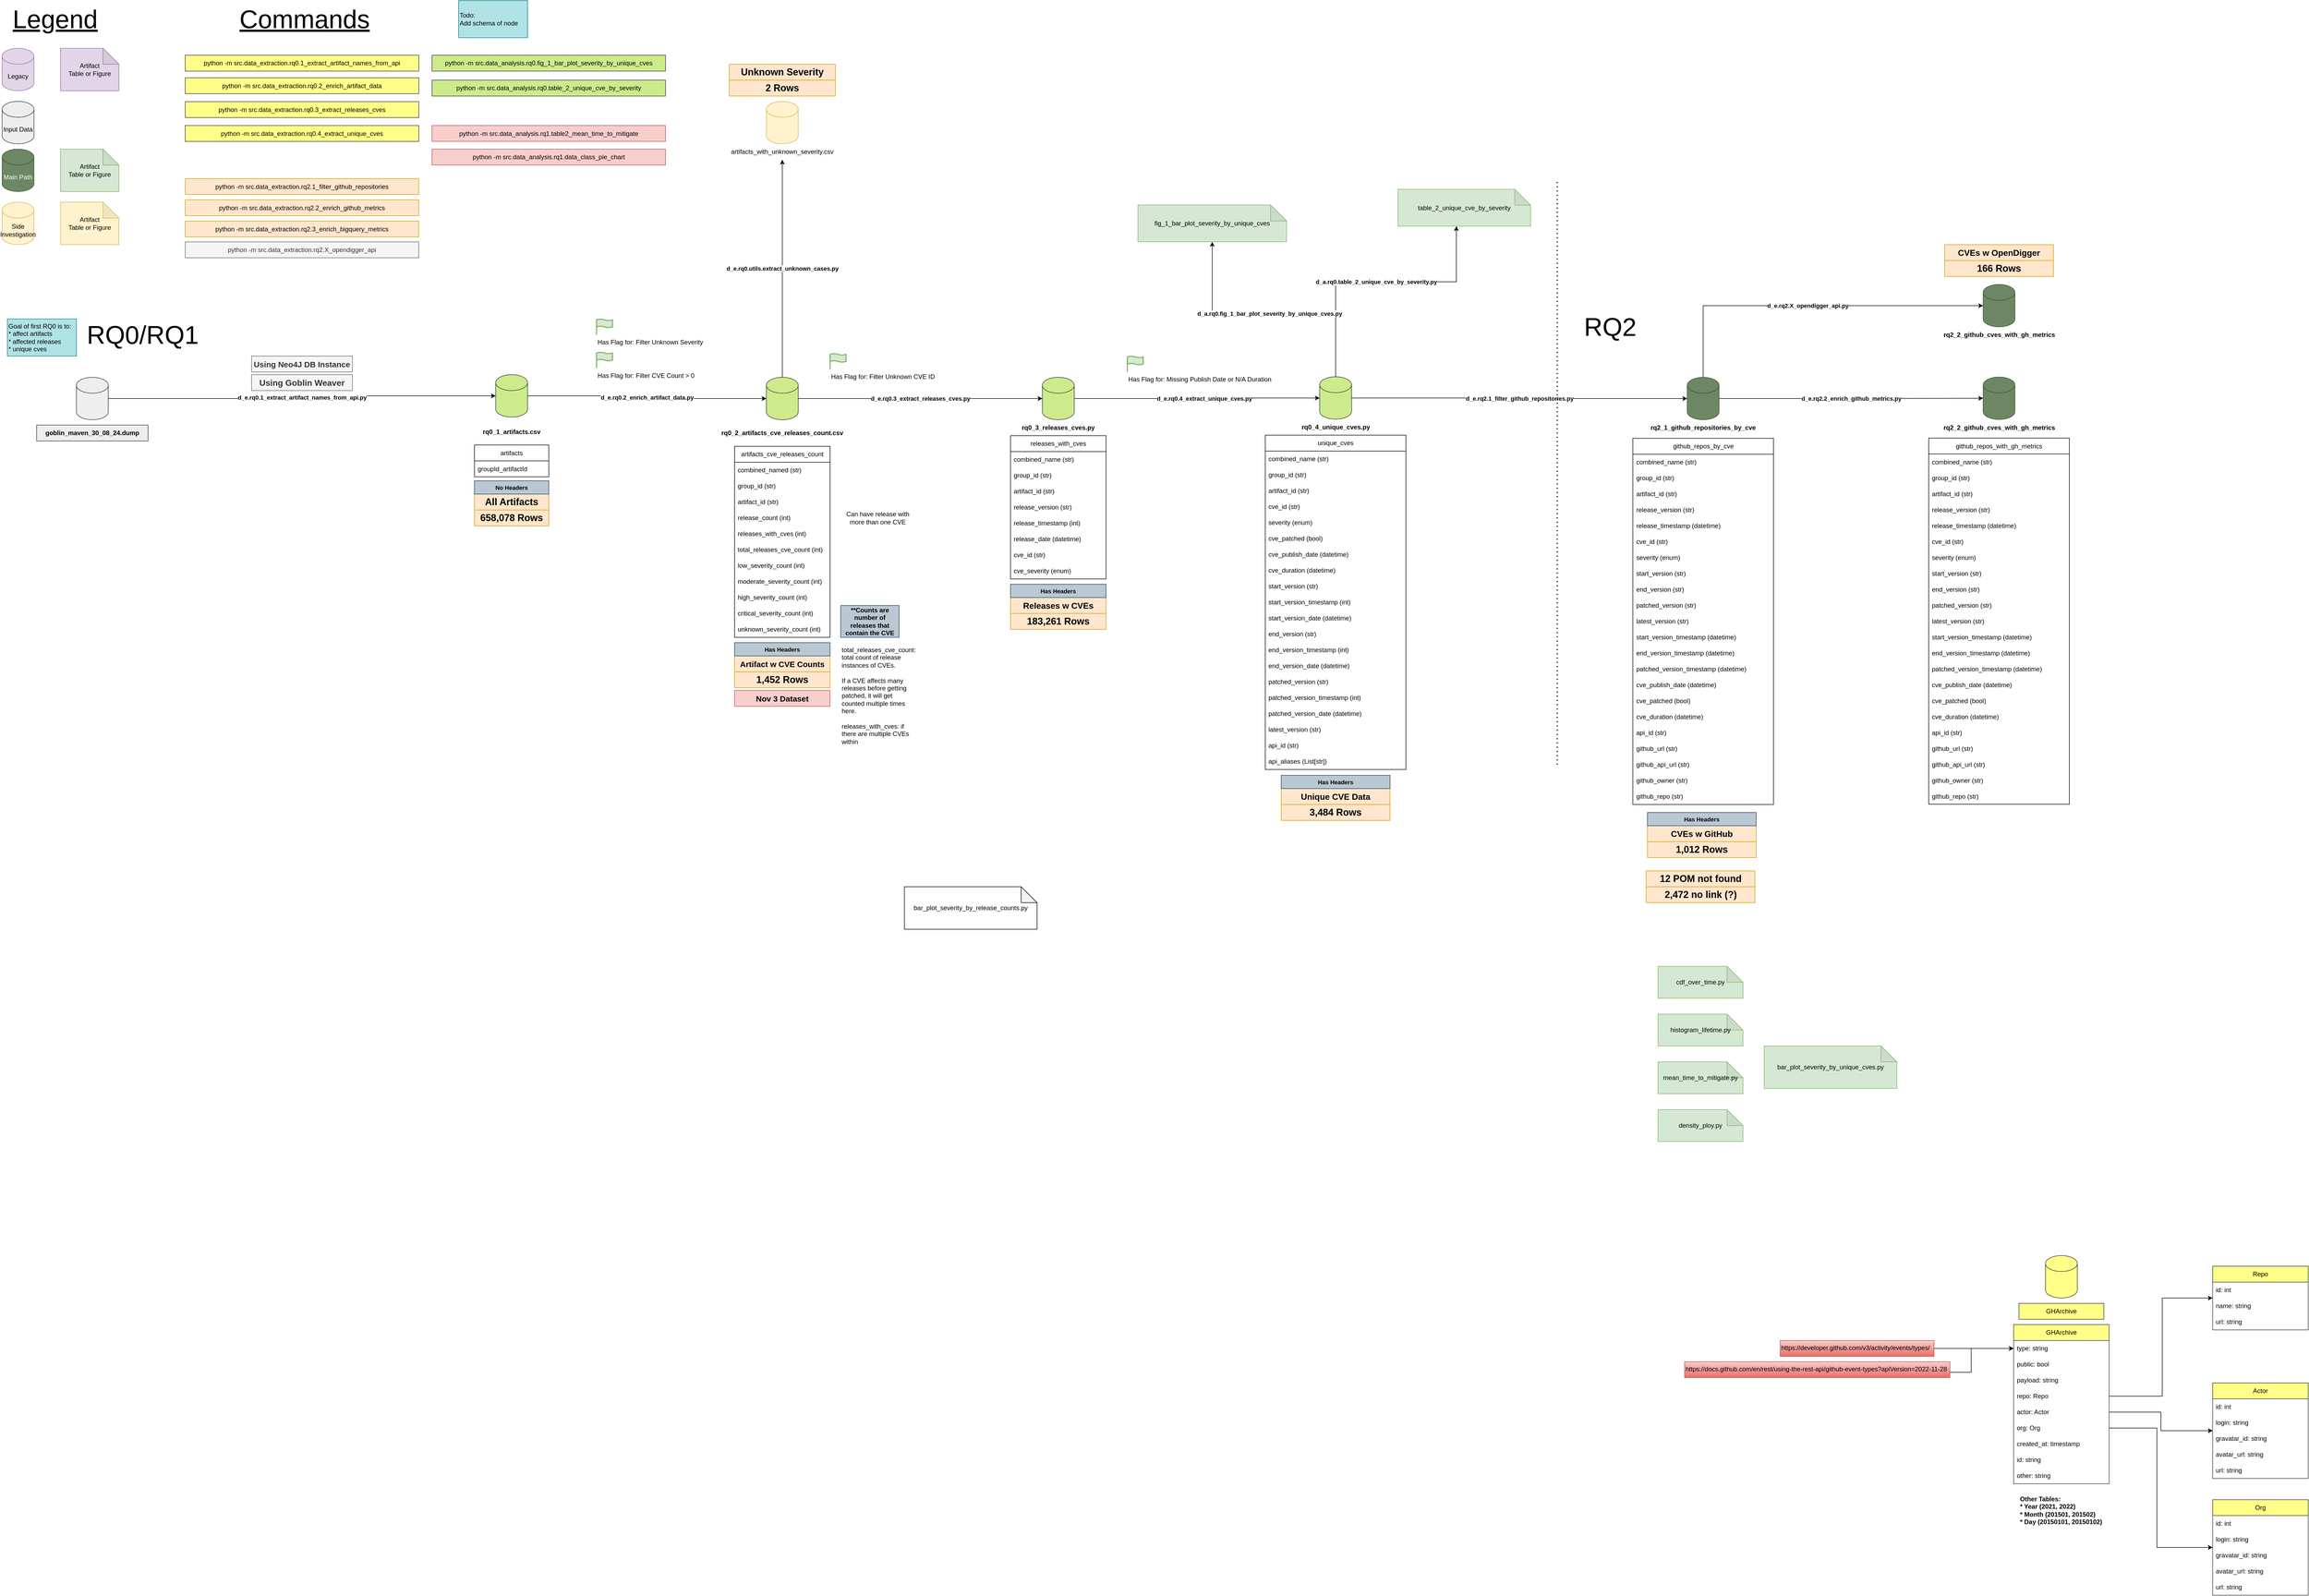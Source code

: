 <mxfile version="24.8.4">
  <diagram name="Page-1" id="bft9YeMtXqTyEebsaP95">
    <mxGraphModel dx="2074" dy="1977" grid="1" gridSize="10" guides="1" tooltips="1" connect="1" arrows="1" fold="1" page="1" pageScale="1" pageWidth="1100" pageHeight="850" math="0" shadow="0">
      <root>
        <mxCell id="0" />
        <mxCell id="1" parent="0" />
        <mxCell id="isQWPGoxkEkcY4KGL05K-5" value="d_e.rq0.1_&lt;span style=&quot;font-size: 11px;&quot;&gt;extract_artifact_names_from_api.py&lt;/span&gt;" style="edgeStyle=orthogonalEdgeStyle;rounded=0;orthogonalLoop=1;jettySize=auto;html=1;fontStyle=1;fillColor=none;" parent="1" source="isQWPGoxkEkcY4KGL05K-1" target="isQWPGoxkEkcY4KGL05K-3" edge="1">
          <mxGeometry relative="1" as="geometry">
            <mxPoint x="595" y="-74.941" as="targetPoint" />
          </mxGeometry>
        </mxCell>
        <mxCell id="isQWPGoxkEkcY4KGL05K-1" value="" style="shape=cylinder3;whiteSpace=wrap;html=1;boundedLbl=1;backgroundOutline=1;size=15;fillColor=#eeeeee;strokeColor=#36393d;" parent="1" vertex="1">
          <mxGeometry x="200" y="-110" width="60" height="80" as="geometry" />
        </mxCell>
        <mxCell id="isQWPGoxkEkcY4KGL05K-2" value="&lt;b&gt;goblin_maven_30_08_24.dump&lt;/b&gt;" style="text;html=1;align=center;verticalAlign=middle;whiteSpace=wrap;rounded=0;fillColor=#eeeeee;strokeColor=#36393d;" parent="1" vertex="1">
          <mxGeometry x="125" y="-20" width="210" height="30" as="geometry" />
        </mxCell>
        <mxCell id="isQWPGoxkEkcY4KGL05K-8" value="d_e.rq0.2_enrich_artifact_data.py" style="edgeStyle=orthogonalEdgeStyle;rounded=0;orthogonalLoop=1;jettySize=auto;html=1;fontStyle=1" parent="1" source="isQWPGoxkEkcY4KGL05K-3" target="isQWPGoxkEkcY4KGL05K-6" edge="1">
          <mxGeometry relative="1" as="geometry" />
        </mxCell>
        <mxCell id="isQWPGoxkEkcY4KGL05K-3" value="" style="shape=cylinder3;whiteSpace=wrap;html=1;boundedLbl=1;backgroundOutline=1;size=15;fillColor=#cdeb8b;strokeColor=#36393d;" parent="1" vertex="1">
          <mxGeometry x="990" y="-115" width="60" height="80" as="geometry" />
        </mxCell>
        <mxCell id="isQWPGoxkEkcY4KGL05K-4" value="rq0_1_artifacts.csv" style="text;html=1;align=center;verticalAlign=middle;whiteSpace=wrap;rounded=0;fontStyle=1" parent="1" vertex="1">
          <mxGeometry x="940" y="-22.5" width="160" height="30" as="geometry" />
        </mxCell>
        <mxCell id="KtceYd06ipeqsjsjsaXc-113" value="&lt;b&gt;d_e.rq0.utils.extract_unknown_cases.py&lt;/b&gt;" style="edgeStyle=orthogonalEdgeStyle;rounded=0;orthogonalLoop=1;jettySize=auto;html=1;entryX=0.5;entryY=1;entryDx=0;entryDy=0;" parent="1" source="isQWPGoxkEkcY4KGL05K-6" target="isQWPGoxkEkcY4KGL05K-37" edge="1">
          <mxGeometry relative="1" as="geometry" />
        </mxCell>
        <mxCell id="isQWPGoxkEkcY4KGL05K-6" value="" style="shape=cylinder3;whiteSpace=wrap;html=1;boundedLbl=1;backgroundOutline=1;size=15;fillColor=#cdeb8b;strokeColor=#36393d;" parent="1" vertex="1">
          <mxGeometry x="1500" y="-110" width="60" height="80" as="geometry" />
        </mxCell>
        <mxCell id="isQWPGoxkEkcY4KGL05K-7" value="&lt;b&gt;rq0_2_artifacts_cve_releases_count.csv&lt;/b&gt;" style="text;html=1;align=center;verticalAlign=middle;whiteSpace=wrap;rounded=0;" parent="1" vertex="1">
          <mxGeometry x="1450" y="-20" width="160" height="30" as="geometry" />
        </mxCell>
        <mxCell id="isQWPGoxkEkcY4KGL05K-12" value="artifacts" style="swimlane;fontStyle=0;childLayout=stackLayout;horizontal=1;startSize=30;horizontalStack=0;resizeParent=1;resizeParentMax=0;resizeLast=0;collapsible=1;marginBottom=0;whiteSpace=wrap;html=1;" parent="1" vertex="1">
          <mxGeometry x="950" y="17.5" width="140" height="60" as="geometry" />
        </mxCell>
        <mxCell id="isQWPGoxkEkcY4KGL05K-13" value="groupId_artifactId" style="text;strokeColor=none;fillColor=none;align=left;verticalAlign=middle;spacingLeft=4;spacingRight=4;overflow=hidden;points=[[0,0.5],[1,0.5]];portConstraint=eastwest;rotatable=0;whiteSpace=wrap;html=1;" parent="isQWPGoxkEkcY4KGL05K-12" vertex="1">
          <mxGeometry y="30" width="140" height="30" as="geometry" />
        </mxCell>
        <mxCell id="isQWPGoxkEkcY4KGL05K-16" value="artifacts_cve_releases_count" style="swimlane;fontStyle=0;childLayout=stackLayout;horizontal=1;startSize=30;horizontalStack=0;resizeParent=1;resizeParentMax=0;resizeLast=0;collapsible=1;marginBottom=0;whiteSpace=wrap;html=1;" parent="1" vertex="1">
          <mxGeometry x="1440" y="20" width="180" height="360" as="geometry" />
        </mxCell>
        <mxCell id="isQWPGoxkEkcY4KGL05K-17" value="combined_named (str)" style="text;strokeColor=none;fillColor=none;align=left;verticalAlign=middle;spacingLeft=4;spacingRight=4;overflow=hidden;points=[[0,0.5],[1,0.5]];portConstraint=eastwest;rotatable=0;whiteSpace=wrap;html=1;" parent="isQWPGoxkEkcY4KGL05K-16" vertex="1">
          <mxGeometry y="30" width="180" height="30" as="geometry" />
        </mxCell>
        <mxCell id="KtceYd06ipeqsjsjsaXc-124" value="group_id (str)" style="text;strokeColor=none;fillColor=none;align=left;verticalAlign=middle;spacingLeft=4;spacingRight=4;overflow=hidden;points=[[0,0.5],[1,0.5]];portConstraint=eastwest;rotatable=0;whiteSpace=wrap;html=1;" parent="isQWPGoxkEkcY4KGL05K-16" vertex="1">
          <mxGeometry y="60" width="180" height="30" as="geometry" />
        </mxCell>
        <mxCell id="isQWPGoxkEkcY4KGL05K-18" value="artifact_id (str)" style="text;strokeColor=none;fillColor=none;align=left;verticalAlign=middle;spacingLeft=4;spacingRight=4;overflow=hidden;points=[[0,0.5],[1,0.5]];portConstraint=eastwest;rotatable=0;whiteSpace=wrap;html=1;" parent="isQWPGoxkEkcY4KGL05K-16" vertex="1">
          <mxGeometry y="90" width="180" height="30" as="geometry" />
        </mxCell>
        <mxCell id="isQWPGoxkEkcY4KGL05K-19" value="release_count (int)" style="text;strokeColor=none;fillColor=none;align=left;verticalAlign=middle;spacingLeft=4;spacingRight=4;overflow=hidden;points=[[0,0.5],[1,0.5]];portConstraint=eastwest;rotatable=0;whiteSpace=wrap;html=1;" parent="isQWPGoxkEkcY4KGL05K-16" vertex="1">
          <mxGeometry y="120" width="180" height="30" as="geometry" />
        </mxCell>
        <mxCell id="isQWPGoxkEkcY4KGL05K-20" value="releases_with_cves (int)" style="text;strokeColor=none;fillColor=none;align=left;verticalAlign=middle;spacingLeft=4;spacingRight=4;overflow=hidden;points=[[0,0.5],[1,0.5]];portConstraint=eastwest;rotatable=0;whiteSpace=wrap;html=1;" parent="isQWPGoxkEkcY4KGL05K-16" vertex="1">
          <mxGeometry y="150" width="180" height="30" as="geometry" />
        </mxCell>
        <mxCell id="isQWPGoxkEkcY4KGL05K-21" value="total_releases_cve_count (int)" style="text;strokeColor=none;fillColor=none;align=left;verticalAlign=middle;spacingLeft=4;spacingRight=4;overflow=hidden;points=[[0,0.5],[1,0.5]];portConstraint=eastwest;rotatable=0;whiteSpace=wrap;html=1;" parent="isQWPGoxkEkcY4KGL05K-16" vertex="1">
          <mxGeometry y="180" width="180" height="30" as="geometry" />
        </mxCell>
        <mxCell id="isQWPGoxkEkcY4KGL05K-23" value="low_severity_count (int)" style="text;strokeColor=none;fillColor=none;align=left;verticalAlign=middle;spacingLeft=4;spacingRight=4;overflow=hidden;points=[[0,0.5],[1,0.5]];portConstraint=eastwest;rotatable=0;whiteSpace=wrap;html=1;" parent="isQWPGoxkEkcY4KGL05K-16" vertex="1">
          <mxGeometry y="210" width="180" height="30" as="geometry" />
        </mxCell>
        <mxCell id="isQWPGoxkEkcY4KGL05K-24" value="moderate_severity_count (int)" style="text;strokeColor=none;fillColor=none;align=left;verticalAlign=middle;spacingLeft=4;spacingRight=4;overflow=hidden;points=[[0,0.5],[1,0.5]];portConstraint=eastwest;rotatable=0;whiteSpace=wrap;html=1;" parent="isQWPGoxkEkcY4KGL05K-16" vertex="1">
          <mxGeometry y="240" width="180" height="30" as="geometry" />
        </mxCell>
        <mxCell id="isQWPGoxkEkcY4KGL05K-25" value="high_severity_count (int)" style="text;strokeColor=none;fillColor=none;align=left;verticalAlign=middle;spacingLeft=4;spacingRight=4;overflow=hidden;points=[[0,0.5],[1,0.5]];portConstraint=eastwest;rotatable=0;whiteSpace=wrap;html=1;" parent="isQWPGoxkEkcY4KGL05K-16" vertex="1">
          <mxGeometry y="270" width="180" height="30" as="geometry" />
        </mxCell>
        <mxCell id="isQWPGoxkEkcY4KGL05K-26" value="critical_severity_count (int)" style="text;strokeColor=none;fillColor=none;align=left;verticalAlign=middle;spacingLeft=4;spacingRight=4;overflow=hidden;points=[[0,0.5],[1,0.5]];portConstraint=eastwest;rotatable=0;whiteSpace=wrap;html=1;" parent="isQWPGoxkEkcY4KGL05K-16" vertex="1">
          <mxGeometry y="300" width="180" height="30" as="geometry" />
        </mxCell>
        <mxCell id="KtceYd06ipeqsjsjsaXc-102" value="unknown_severity_count (int)" style="text;strokeColor=none;fillColor=none;align=left;verticalAlign=middle;spacingLeft=4;spacingRight=4;overflow=hidden;points=[[0,0.5],[1,0.5]];portConstraint=eastwest;rotatable=0;whiteSpace=wrap;html=1;" parent="isQWPGoxkEkcY4KGL05K-16" vertex="1">
          <mxGeometry y="330" width="180" height="30" as="geometry" />
        </mxCell>
        <mxCell id="isQWPGoxkEkcY4KGL05K-30" value="&lt;font style=&quot;font-size: 48px;&quot;&gt;RQ0/RQ1&lt;/font&gt;" style="text;html=1;align=center;verticalAlign=middle;whiteSpace=wrap;rounded=0;" parent="1" vertex="1">
          <mxGeometry x="295" y="-205" width="60" height="30" as="geometry" />
        </mxCell>
        <mxCell id="isQWPGoxkEkcY4KGL05K-34" value="&lt;b&gt;**Counts are number of releases that contain the CVE&lt;/b&gt;" style="text;html=1;align=center;verticalAlign=middle;whiteSpace=wrap;rounded=0;fillColor=#bac8d3;strokeColor=#23445d;" parent="1" vertex="1">
          <mxGeometry x="1640" y="320" width="110" height="60" as="geometry" />
        </mxCell>
        <mxCell id="isQWPGoxkEkcY4KGL05K-36" value="" style="shape=cylinder3;whiteSpace=wrap;html=1;boundedLbl=1;backgroundOutline=1;size=15;fillColor=#fff2cc;strokeColor=#d6b656;" parent="1" vertex="1">
          <mxGeometry x="1500" y="-630" width="60" height="80" as="geometry" />
        </mxCell>
        <mxCell id="isQWPGoxkEkcY4KGL05K-37" value="artifacts_with_unknown_severity.csv" style="text;html=1;align=center;verticalAlign=middle;whiteSpace=wrap;rounded=0;" parent="1" vertex="1">
          <mxGeometry x="1450" y="-550" width="160" height="30" as="geometry" />
        </mxCell>
        <mxCell id="KtceYd06ipeqsjsjsaXc-46" value="d_e.rq1.2_enrich_osv_data" style="edgeStyle=orthogonalEdgeStyle;rounded=0;orthogonalLoop=1;jettySize=auto;html=1;fontStyle=1" parent="1" edge="1">
          <mxGeometry x="0.015" relative="1" as="geometry">
            <mxPoint as="offset" />
            <mxPoint x="1550" y="1100.0" as="targetPoint" />
          </mxGeometry>
        </mxCell>
        <mxCell id="isQWPGoxkEkcY4KGL05K-58" value="&lt;font style=&quot;font-size: 48px;&quot;&gt;RQ2&lt;/font&gt;" style="text;html=1;align=center;verticalAlign=middle;whiteSpace=wrap;rounded=0;" parent="1" vertex="1">
          <mxGeometry x="3060" y="-220" width="60" height="30" as="geometry" />
        </mxCell>
        <mxCell id="isQWPGoxkEkcY4KGL05K-59" value="bar_plot_severity_by_release_counts.py" style="shape=note;whiteSpace=wrap;html=1;backgroundOutline=1;darkOpacity=0.05;" parent="1" vertex="1">
          <mxGeometry x="1760" y="850" width="250" height="80" as="geometry" />
        </mxCell>
        <mxCell id="isQWPGoxkEkcY4KGL05K-60" value="bar_plot_severity_by_unique_cves.py" style="shape=note;whiteSpace=wrap;html=1;backgroundOutline=1;darkOpacity=0.05;fillColor=#d5e8d4;strokeColor=#82b366;" parent="1" vertex="1">
          <mxGeometry x="3380" y="1150" width="250" height="80" as="geometry" />
        </mxCell>
        <mxCell id="KtceYd06ipeqsjsjsaXc-140" style="edgeStyle=orthogonalEdgeStyle;rounded=0;orthogonalLoop=1;jettySize=auto;html=1;" parent="1" source="isQWPGoxkEkcY4KGL05K-145" target="KtceYd06ipeqsjsjsaXc-127" edge="1">
          <mxGeometry relative="1" as="geometry" />
        </mxCell>
        <mxCell id="D6I25iLhBcs16up5qAs6-23" value="&lt;b&gt;d_e.rq0.4_extract_unique_cves.py&lt;/b&gt;" style="edgeLabel;html=1;align=center;verticalAlign=middle;resizable=0;points=[];" parent="KtceYd06ipeqsjsjsaXc-140" vertex="1" connectable="0">
          <mxGeometry x="-0.299" y="-1" relative="1" as="geometry">
            <mxPoint x="82" y="-1" as="offset" />
          </mxGeometry>
        </mxCell>
        <mxCell id="isQWPGoxkEkcY4KGL05K-145" value="" style="shape=cylinder3;whiteSpace=wrap;html=1;boundedLbl=1;backgroundOutline=1;size=15;fillColor=#cdeb8b;strokeColor=#36393d;" parent="1" vertex="1">
          <mxGeometry x="2020" y="-110" width="60" height="80" as="geometry" />
        </mxCell>
        <mxCell id="isQWPGoxkEkcY4KGL05K-146" value="&lt;b&gt;rq0_3_releases_cves.py&lt;/b&gt;" style="text;html=1;align=center;verticalAlign=middle;whiteSpace=wrap;rounded=0;" parent="1" vertex="1">
          <mxGeometry x="1970" y="-30" width="160" height="30" as="geometry" />
        </mxCell>
        <mxCell id="isQWPGoxkEkcY4KGL05K-147" value="&lt;b&gt;d_e.rq0.3_extract_releases_cves.py&lt;/b&gt;" style="edgeStyle=orthogonalEdgeStyle;rounded=0;orthogonalLoop=1;jettySize=auto;html=1;entryX=0;entryY=0.5;entryDx=0;entryDy=0;entryPerimeter=0;" parent="1" source="isQWPGoxkEkcY4KGL05K-6" target="isQWPGoxkEkcY4KGL05K-145" edge="1">
          <mxGeometry relative="1" as="geometry" />
        </mxCell>
        <mxCell id="isQWPGoxkEkcY4KGL05K-148" value="releases_with_cves" style="swimlane;fontStyle=0;childLayout=stackLayout;horizontal=1;startSize=30;horizontalStack=0;resizeParent=1;resizeParentMax=0;resizeLast=0;collapsible=1;marginBottom=0;whiteSpace=wrap;html=1;" parent="1" vertex="1">
          <mxGeometry x="1960" width="180" height="270" as="geometry" />
        </mxCell>
        <mxCell id="isQWPGoxkEkcY4KGL05K-149" value="combined_name (str)" style="text;strokeColor=none;fillColor=none;align=left;verticalAlign=middle;spacingLeft=4;spacingRight=4;overflow=hidden;points=[[0,0.5],[1,0.5]];portConstraint=eastwest;rotatable=0;whiteSpace=wrap;html=1;" parent="isQWPGoxkEkcY4KGL05K-148" vertex="1">
          <mxGeometry y="30" width="180" height="30" as="geometry" />
        </mxCell>
        <mxCell id="KtceYd06ipeqsjsjsaXc-125" value="group_id (str)" style="text;strokeColor=none;fillColor=none;align=left;verticalAlign=middle;spacingLeft=4;spacingRight=4;overflow=hidden;points=[[0,0.5],[1,0.5]];portConstraint=eastwest;rotatable=0;whiteSpace=wrap;html=1;" parent="isQWPGoxkEkcY4KGL05K-148" vertex="1">
          <mxGeometry y="60" width="180" height="30" as="geometry" />
        </mxCell>
        <mxCell id="KtceYd06ipeqsjsjsaXc-123" value="artifact_id (str)" style="text;strokeColor=none;fillColor=none;align=left;verticalAlign=middle;spacingLeft=4;spacingRight=4;overflow=hidden;points=[[0,0.5],[1,0.5]];portConstraint=eastwest;rotatable=0;whiteSpace=wrap;html=1;" parent="isQWPGoxkEkcY4KGL05K-148" vertex="1">
          <mxGeometry y="90" width="180" height="30" as="geometry" />
        </mxCell>
        <mxCell id="isQWPGoxkEkcY4KGL05K-150" value="release_version (str)" style="text;strokeColor=none;fillColor=none;align=left;verticalAlign=middle;spacingLeft=4;spacingRight=4;overflow=hidden;points=[[0,0.5],[1,0.5]];portConstraint=eastwest;rotatable=0;whiteSpace=wrap;html=1;" parent="isQWPGoxkEkcY4KGL05K-148" vertex="1">
          <mxGeometry y="120" width="180" height="30" as="geometry" />
        </mxCell>
        <mxCell id="isQWPGoxkEkcY4KGL05K-151" value="release_timestamp (int)" style="text;strokeColor=none;fillColor=none;align=left;verticalAlign=middle;spacingLeft=4;spacingRight=4;overflow=hidden;points=[[0,0.5],[1,0.5]];portConstraint=eastwest;rotatable=0;whiteSpace=wrap;html=1;" parent="isQWPGoxkEkcY4KGL05K-148" vertex="1">
          <mxGeometry y="150" width="180" height="30" as="geometry" />
        </mxCell>
        <mxCell id="MzLgpclszYVkbwP_T32L-2" value="release_date (datetime)" style="text;strokeColor=none;fillColor=none;align=left;verticalAlign=middle;spacingLeft=4;spacingRight=4;overflow=hidden;points=[[0,0.5],[1,0.5]];portConstraint=eastwest;rotatable=0;whiteSpace=wrap;html=1;" parent="isQWPGoxkEkcY4KGL05K-148" vertex="1">
          <mxGeometry y="180" width="180" height="30" as="geometry" />
        </mxCell>
        <mxCell id="isQWPGoxkEkcY4KGL05K-152" value="cve_id (str)" style="text;strokeColor=none;fillColor=none;align=left;verticalAlign=middle;spacingLeft=4;spacingRight=4;overflow=hidden;points=[[0,0.5],[1,0.5]];portConstraint=eastwest;rotatable=0;whiteSpace=wrap;html=1;" parent="isQWPGoxkEkcY4KGL05K-148" vertex="1">
          <mxGeometry y="210" width="180" height="30" as="geometry" />
        </mxCell>
        <mxCell id="isQWPGoxkEkcY4KGL05K-153" value="cve_severity (enum)" style="text;strokeColor=none;fillColor=none;align=left;verticalAlign=middle;spacingLeft=4;spacingRight=4;overflow=hidden;points=[[0,0.5],[1,0.5]];portConstraint=eastwest;rotatable=0;whiteSpace=wrap;html=1;" parent="isQWPGoxkEkcY4KGL05K-148" vertex="1">
          <mxGeometry y="240" width="180" height="30" as="geometry" />
        </mxCell>
        <mxCell id="isQWPGoxkEkcY4KGL05K-172" value="cdf_over_time.py" style="shape=note;whiteSpace=wrap;html=1;backgroundOutline=1;darkOpacity=0.05;fillColor=#d5e8d4;strokeColor=#82b366;" parent="1" vertex="1">
          <mxGeometry x="3180" y="1000" width="160" height="60" as="geometry" />
        </mxCell>
        <mxCell id="isQWPGoxkEkcY4KGL05K-173" value="histogram_lifetime.py" style="shape=note;whiteSpace=wrap;html=1;backgroundOutline=1;darkOpacity=0.05;fillColor=#d5e8d4;strokeColor=#82b366;" parent="1" vertex="1">
          <mxGeometry x="3180" y="1090" width="160" height="60" as="geometry" />
        </mxCell>
        <mxCell id="isQWPGoxkEkcY4KGL05K-174" value="mean_time_to_mitigate.py" style="shape=note;whiteSpace=wrap;html=1;backgroundOutline=1;darkOpacity=0.05;fillColor=#d5e8d4;strokeColor=#82b366;" parent="1" vertex="1">
          <mxGeometry x="3180" y="1180" width="160" height="60" as="geometry" />
        </mxCell>
        <mxCell id="isQWPGoxkEkcY4KGL05K-175" value="density_ploy.py" style="shape=note;whiteSpace=wrap;html=1;backgroundOutline=1;darkOpacity=0.05;fillColor=#d5e8d4;strokeColor=#82b366;" parent="1" vertex="1">
          <mxGeometry x="3180" y="1270" width="160" height="60" as="geometry" />
        </mxCell>
        <mxCell id="V_G0D9gJ66jb_5gnnuKC-29" value="" style="shape=cylinder3;whiteSpace=wrap;html=1;boundedLbl=1;backgroundOutline=1;size=15;fillColor=#ffff88;strokeColor=#36393d;" parent="1" vertex="1">
          <mxGeometry x="3910" y="1545" width="60" height="80" as="geometry" />
        </mxCell>
        <mxCell id="V_G0D9gJ66jb_5gnnuKC-30" value="GHArchive" style="text;html=1;align=center;verticalAlign=middle;whiteSpace=wrap;rounded=0;fillColor=#ffff88;strokeColor=#36393d;" parent="1" vertex="1">
          <mxGeometry x="3860" y="1635" width="160" height="30" as="geometry" />
        </mxCell>
        <mxCell id="V_G0D9gJ66jb_5gnnuKC-31" value="GHArchive" style="swimlane;fontStyle=0;childLayout=stackLayout;horizontal=1;startSize=30;horizontalStack=0;resizeParent=1;resizeParentMax=0;resizeLast=0;collapsible=1;marginBottom=0;whiteSpace=wrap;html=1;fillColor=#ffff88;strokeColor=#36393d;" parent="1" vertex="1">
          <mxGeometry x="3850" y="1675" width="180" height="300" as="geometry" />
        </mxCell>
        <mxCell id="V_G0D9gJ66jb_5gnnuKC-32" value="type: string" style="text;strokeColor=none;fillColor=none;align=left;verticalAlign=middle;spacingLeft=4;spacingRight=4;overflow=hidden;points=[[0,0.5],[1,0.5]];portConstraint=eastwest;rotatable=0;whiteSpace=wrap;html=1;" parent="V_G0D9gJ66jb_5gnnuKC-31" vertex="1">
          <mxGeometry y="30" width="180" height="30" as="geometry" />
        </mxCell>
        <mxCell id="V_G0D9gJ66jb_5gnnuKC-33" value="public: bool" style="text;strokeColor=none;fillColor=none;align=left;verticalAlign=middle;spacingLeft=4;spacingRight=4;overflow=hidden;points=[[0,0.5],[1,0.5]];portConstraint=eastwest;rotatable=0;whiteSpace=wrap;html=1;" parent="V_G0D9gJ66jb_5gnnuKC-31" vertex="1">
          <mxGeometry y="60" width="180" height="30" as="geometry" />
        </mxCell>
        <mxCell id="V_G0D9gJ66jb_5gnnuKC-34" value="payload: string" style="text;strokeColor=none;fillColor=none;align=left;verticalAlign=middle;spacingLeft=4;spacingRight=4;overflow=hidden;points=[[0,0.5],[1,0.5]];portConstraint=eastwest;rotatable=0;whiteSpace=wrap;html=1;" parent="V_G0D9gJ66jb_5gnnuKC-31" vertex="1">
          <mxGeometry y="90" width="180" height="30" as="geometry" />
        </mxCell>
        <mxCell id="V_G0D9gJ66jb_5gnnuKC-35" value="repo: Repo" style="text;strokeColor=none;fillColor=none;align=left;verticalAlign=middle;spacingLeft=4;spacingRight=4;overflow=hidden;points=[[0,0.5],[1,0.5]];portConstraint=eastwest;rotatable=0;whiteSpace=wrap;html=1;" parent="V_G0D9gJ66jb_5gnnuKC-31" vertex="1">
          <mxGeometry y="120" width="180" height="30" as="geometry" />
        </mxCell>
        <mxCell id="V_G0D9gJ66jb_5gnnuKC-36" value="actor: Actor" style="text;strokeColor=none;fillColor=none;align=left;verticalAlign=middle;spacingLeft=4;spacingRight=4;overflow=hidden;points=[[0,0.5],[1,0.5]];portConstraint=eastwest;rotatable=0;whiteSpace=wrap;html=1;" parent="V_G0D9gJ66jb_5gnnuKC-31" vertex="1">
          <mxGeometry y="150" width="180" height="30" as="geometry" />
        </mxCell>
        <mxCell id="V_G0D9gJ66jb_5gnnuKC-37" value="org: Org" style="text;strokeColor=none;fillColor=none;align=left;verticalAlign=middle;spacingLeft=4;spacingRight=4;overflow=hidden;points=[[0,0.5],[1,0.5]];portConstraint=eastwest;rotatable=0;whiteSpace=wrap;html=1;" parent="V_G0D9gJ66jb_5gnnuKC-31" vertex="1">
          <mxGeometry y="180" width="180" height="30" as="geometry" />
        </mxCell>
        <mxCell id="V_G0D9gJ66jb_5gnnuKC-38" value="created_at: timestamp" style="text;strokeColor=none;fillColor=none;align=left;verticalAlign=middle;spacingLeft=4;spacingRight=4;overflow=hidden;points=[[0,0.5],[1,0.5]];portConstraint=eastwest;rotatable=0;whiteSpace=wrap;html=1;" parent="V_G0D9gJ66jb_5gnnuKC-31" vertex="1">
          <mxGeometry y="210" width="180" height="30" as="geometry" />
        </mxCell>
        <mxCell id="V_G0D9gJ66jb_5gnnuKC-39" value="id: string" style="text;strokeColor=none;fillColor=none;align=left;verticalAlign=middle;spacingLeft=4;spacingRight=4;overflow=hidden;points=[[0,0.5],[1,0.5]];portConstraint=eastwest;rotatable=0;whiteSpace=wrap;html=1;" parent="V_G0D9gJ66jb_5gnnuKC-31" vertex="1">
          <mxGeometry y="240" width="180" height="30" as="geometry" />
        </mxCell>
        <mxCell id="V_G0D9gJ66jb_5gnnuKC-40" value="other: string" style="text;strokeColor=none;fillColor=none;align=left;verticalAlign=middle;spacingLeft=4;spacingRight=4;overflow=hidden;points=[[0,0.5],[1,0.5]];portConstraint=eastwest;rotatable=0;whiteSpace=wrap;html=1;" parent="V_G0D9gJ66jb_5gnnuKC-31" vertex="1">
          <mxGeometry y="270" width="180" height="30" as="geometry" />
        </mxCell>
        <mxCell id="V_G0D9gJ66jb_5gnnuKC-41" value="Repo" style="swimlane;fontStyle=0;childLayout=stackLayout;horizontal=1;startSize=30;horizontalStack=0;resizeParent=1;resizeParentMax=0;resizeLast=0;collapsible=1;marginBottom=0;whiteSpace=wrap;html=1;fillColor=#ffff88;strokeColor=#36393d;" parent="1" vertex="1">
          <mxGeometry x="4225" y="1565" width="180" height="120" as="geometry" />
        </mxCell>
        <mxCell id="V_G0D9gJ66jb_5gnnuKC-42" value="id: int" style="text;strokeColor=none;fillColor=none;align=left;verticalAlign=middle;spacingLeft=4;spacingRight=4;overflow=hidden;points=[[0,0.5],[1,0.5]];portConstraint=eastwest;rotatable=0;whiteSpace=wrap;html=1;" parent="V_G0D9gJ66jb_5gnnuKC-41" vertex="1">
          <mxGeometry y="30" width="180" height="30" as="geometry" />
        </mxCell>
        <mxCell id="V_G0D9gJ66jb_5gnnuKC-43" value="name: string" style="text;strokeColor=none;fillColor=none;align=left;verticalAlign=middle;spacingLeft=4;spacingRight=4;overflow=hidden;points=[[0,0.5],[1,0.5]];portConstraint=eastwest;rotatable=0;whiteSpace=wrap;html=1;" parent="V_G0D9gJ66jb_5gnnuKC-41" vertex="1">
          <mxGeometry y="60" width="180" height="30" as="geometry" />
        </mxCell>
        <mxCell id="V_G0D9gJ66jb_5gnnuKC-44" value="url: string" style="text;strokeColor=none;fillColor=none;align=left;verticalAlign=middle;spacingLeft=4;spacingRight=4;overflow=hidden;points=[[0,0.5],[1,0.5]];portConstraint=eastwest;rotatable=0;whiteSpace=wrap;html=1;" parent="V_G0D9gJ66jb_5gnnuKC-41" vertex="1">
          <mxGeometry y="90" width="180" height="30" as="geometry" />
        </mxCell>
        <mxCell id="V_G0D9gJ66jb_5gnnuKC-52" value="Actor" style="swimlane;fontStyle=0;childLayout=stackLayout;horizontal=1;startSize=30;horizontalStack=0;resizeParent=1;resizeParentMax=0;resizeLast=0;collapsible=1;marginBottom=0;whiteSpace=wrap;html=1;fillColor=#ffff88;strokeColor=#36393d;" parent="1" vertex="1">
          <mxGeometry x="4225" y="1785" width="180" height="180" as="geometry" />
        </mxCell>
        <mxCell id="V_G0D9gJ66jb_5gnnuKC-53" value="id: int" style="text;strokeColor=none;fillColor=none;align=left;verticalAlign=middle;spacingLeft=4;spacingRight=4;overflow=hidden;points=[[0,0.5],[1,0.5]];portConstraint=eastwest;rotatable=0;whiteSpace=wrap;html=1;" parent="V_G0D9gJ66jb_5gnnuKC-52" vertex="1">
          <mxGeometry y="30" width="180" height="30" as="geometry" />
        </mxCell>
        <mxCell id="V_G0D9gJ66jb_5gnnuKC-54" value="login: string" style="text;strokeColor=none;fillColor=none;align=left;verticalAlign=middle;spacingLeft=4;spacingRight=4;overflow=hidden;points=[[0,0.5],[1,0.5]];portConstraint=eastwest;rotatable=0;whiteSpace=wrap;html=1;" parent="V_G0D9gJ66jb_5gnnuKC-52" vertex="1">
          <mxGeometry y="60" width="180" height="30" as="geometry" />
        </mxCell>
        <mxCell id="V_G0D9gJ66jb_5gnnuKC-55" value="gravatar_id: string" style="text;strokeColor=none;fillColor=none;align=left;verticalAlign=middle;spacingLeft=4;spacingRight=4;overflow=hidden;points=[[0,0.5],[1,0.5]];portConstraint=eastwest;rotatable=0;whiteSpace=wrap;html=1;" parent="V_G0D9gJ66jb_5gnnuKC-52" vertex="1">
          <mxGeometry y="90" width="180" height="30" as="geometry" />
        </mxCell>
        <mxCell id="V_G0D9gJ66jb_5gnnuKC-57" value="avatar_url: string" style="text;strokeColor=none;fillColor=none;align=left;verticalAlign=middle;spacingLeft=4;spacingRight=4;overflow=hidden;points=[[0,0.5],[1,0.5]];portConstraint=eastwest;rotatable=0;whiteSpace=wrap;html=1;" parent="V_G0D9gJ66jb_5gnnuKC-52" vertex="1">
          <mxGeometry y="120" width="180" height="30" as="geometry" />
        </mxCell>
        <mxCell id="V_G0D9gJ66jb_5gnnuKC-58" value="url: string" style="text;strokeColor=none;fillColor=none;align=left;verticalAlign=middle;spacingLeft=4;spacingRight=4;overflow=hidden;points=[[0,0.5],[1,0.5]];portConstraint=eastwest;rotatable=0;whiteSpace=wrap;html=1;" parent="V_G0D9gJ66jb_5gnnuKC-52" vertex="1">
          <mxGeometry y="150" width="180" height="30" as="geometry" />
        </mxCell>
        <mxCell id="V_G0D9gJ66jb_5gnnuKC-59" value="Org" style="swimlane;fontStyle=0;childLayout=stackLayout;horizontal=1;startSize=30;horizontalStack=0;resizeParent=1;resizeParentMax=0;resizeLast=0;collapsible=1;marginBottom=0;whiteSpace=wrap;html=1;fillColor=#ffff88;strokeColor=#36393d;" parent="1" vertex="1">
          <mxGeometry x="4225" y="2005" width="180" height="180" as="geometry" />
        </mxCell>
        <mxCell id="V_G0D9gJ66jb_5gnnuKC-60" value="id: int" style="text;strokeColor=none;fillColor=none;align=left;verticalAlign=middle;spacingLeft=4;spacingRight=4;overflow=hidden;points=[[0,0.5],[1,0.5]];portConstraint=eastwest;rotatable=0;whiteSpace=wrap;html=1;" parent="V_G0D9gJ66jb_5gnnuKC-59" vertex="1">
          <mxGeometry y="30" width="180" height="30" as="geometry" />
        </mxCell>
        <mxCell id="V_G0D9gJ66jb_5gnnuKC-61" value="login: string" style="text;strokeColor=none;fillColor=none;align=left;verticalAlign=middle;spacingLeft=4;spacingRight=4;overflow=hidden;points=[[0,0.5],[1,0.5]];portConstraint=eastwest;rotatable=0;whiteSpace=wrap;html=1;" parent="V_G0D9gJ66jb_5gnnuKC-59" vertex="1">
          <mxGeometry y="60" width="180" height="30" as="geometry" />
        </mxCell>
        <mxCell id="V_G0D9gJ66jb_5gnnuKC-62" value="gravatar_id: string" style="text;strokeColor=none;fillColor=none;align=left;verticalAlign=middle;spacingLeft=4;spacingRight=4;overflow=hidden;points=[[0,0.5],[1,0.5]];portConstraint=eastwest;rotatable=0;whiteSpace=wrap;html=1;" parent="V_G0D9gJ66jb_5gnnuKC-59" vertex="1">
          <mxGeometry y="90" width="180" height="30" as="geometry" />
        </mxCell>
        <mxCell id="V_G0D9gJ66jb_5gnnuKC-63" value="avatar_url: string" style="text;strokeColor=none;fillColor=none;align=left;verticalAlign=middle;spacingLeft=4;spacingRight=4;overflow=hidden;points=[[0,0.5],[1,0.5]];portConstraint=eastwest;rotatable=0;whiteSpace=wrap;html=1;" parent="V_G0D9gJ66jb_5gnnuKC-59" vertex="1">
          <mxGeometry y="120" width="180" height="30" as="geometry" />
        </mxCell>
        <mxCell id="V_G0D9gJ66jb_5gnnuKC-64" value="url: string" style="text;strokeColor=none;fillColor=none;align=left;verticalAlign=middle;spacingLeft=4;spacingRight=4;overflow=hidden;points=[[0,0.5],[1,0.5]];portConstraint=eastwest;rotatable=0;whiteSpace=wrap;html=1;" parent="V_G0D9gJ66jb_5gnnuKC-59" vertex="1">
          <mxGeometry y="150" width="180" height="30" as="geometry" />
        </mxCell>
        <mxCell id="V_G0D9gJ66jb_5gnnuKC-65" style="edgeStyle=orthogonalEdgeStyle;rounded=0;orthogonalLoop=1;jettySize=auto;html=1;" parent="1" source="V_G0D9gJ66jb_5gnnuKC-36" target="V_G0D9gJ66jb_5gnnuKC-52" edge="1">
          <mxGeometry relative="1" as="geometry" />
        </mxCell>
        <mxCell id="V_G0D9gJ66jb_5gnnuKC-66" style="edgeStyle=orthogonalEdgeStyle;rounded=0;orthogonalLoop=1;jettySize=auto;html=1;" parent="1" source="V_G0D9gJ66jb_5gnnuKC-35" target="V_G0D9gJ66jb_5gnnuKC-41" edge="1">
          <mxGeometry relative="1" as="geometry">
            <Array as="points">
              <mxPoint x="4130" y="1810" />
              <mxPoint x="4130" y="1625" />
            </Array>
          </mxGeometry>
        </mxCell>
        <mxCell id="V_G0D9gJ66jb_5gnnuKC-67" style="edgeStyle=orthogonalEdgeStyle;rounded=0;orthogonalLoop=1;jettySize=auto;html=1;" parent="1" source="V_G0D9gJ66jb_5gnnuKC-37" target="V_G0D9gJ66jb_5gnnuKC-59" edge="1">
          <mxGeometry relative="1" as="geometry">
            <Array as="points">
              <mxPoint x="4120" y="1870" />
              <mxPoint x="4120" y="2095" />
            </Array>
          </mxGeometry>
        </mxCell>
        <mxCell id="V_G0D9gJ66jb_5gnnuKC-68" value="Other Tables:&lt;div&gt;* Year (2021, 2022)&lt;/div&gt;&lt;div&gt;* Month (201501, 201502)&lt;/div&gt;&lt;div&gt;* Day (20150101, 20150102)&lt;/div&gt;" style="text;html=1;align=left;verticalAlign=middle;whiteSpace=wrap;rounded=0;fontStyle=1" parent="1" vertex="1">
          <mxGeometry x="3860" y="1995" width="160" height="60" as="geometry" />
        </mxCell>
        <mxCell id="V_G0D9gJ66jb_5gnnuKC-70" style="edgeStyle=orthogonalEdgeStyle;rounded=0;orthogonalLoop=1;jettySize=auto;html=1;" parent="1" source="V_G0D9gJ66jb_5gnnuKC-69" target="V_G0D9gJ66jb_5gnnuKC-32" edge="1">
          <mxGeometry relative="1" as="geometry" />
        </mxCell>
        <UserObject label="https://developer.github.com/v3/activity/events/types/" link="https://developer.github.com/v3/activity/events/types/" id="V_G0D9gJ66jb_5gnnuKC-69">
          <mxCell style="text;whiteSpace=wrap;fillColor=#f8cecc;gradientColor=#ea6b66;strokeColor=#b85450;" parent="1" vertex="1">
            <mxGeometry x="3410" y="1705" width="290" height="30" as="geometry" />
          </mxCell>
        </UserObject>
        <mxCell id="V_G0D9gJ66jb_5gnnuKC-72" style="edgeStyle=orthogonalEdgeStyle;rounded=0;orthogonalLoop=1;jettySize=auto;html=1;" parent="1" source="V_G0D9gJ66jb_5gnnuKC-71" target="V_G0D9gJ66jb_5gnnuKC-32" edge="1">
          <mxGeometry relative="1" as="geometry">
            <Array as="points">
              <mxPoint x="3770" y="1765" />
              <mxPoint x="3770" y="1720" />
            </Array>
          </mxGeometry>
        </mxCell>
        <UserObject label="https://docs.github.com/en/rest/using-the-rest-api/github-event-types?apiVersion=2022-11-28" link="https://docs.github.com/en/rest/using-the-rest-api/github-event-types?apiVersion=2022-11-28" id="V_G0D9gJ66jb_5gnnuKC-71">
          <mxCell style="text;whiteSpace=wrap;fillColor=#f8cecc;gradientColor=#ea6b66;strokeColor=#b85450;" parent="1" vertex="1">
            <mxGeometry x="3230" y="1745" width="500" height="30" as="geometry" />
          </mxCell>
        </UserObject>
        <mxCell id="KtceYd06ipeqsjsjsaXc-7" value="&lt;font style=&quot;font-size: 18px;&quot;&gt;658,078 Rows&lt;/font&gt;" style="text;html=1;align=center;verticalAlign=middle;whiteSpace=wrap;rounded=0;fillColor=#ffe6cc;strokeColor=#d79b00;fontStyle=1" parent="1" vertex="1">
          <mxGeometry x="950" y="140" width="140" height="30" as="geometry" />
        </mxCell>
        <mxCell id="KtceYd06ipeqsjsjsaXc-8" value="&lt;font style=&quot;font-size: 18px;&quot;&gt;All Artifacts&lt;/font&gt;" style="text;html=1;align=center;verticalAlign=middle;whiteSpace=wrap;rounded=0;fillColor=#ffe6cc;strokeColor=#d79b00;fontStyle=1" parent="1" vertex="1">
          <mxGeometry x="950" y="110" width="140" height="30" as="geometry" />
        </mxCell>
        <mxCell id="KtceYd06ipeqsjsjsaXc-9" value="&lt;font style=&quot;font-size: 18px;&quot;&gt;1,452 Rows&lt;/font&gt;" style="text;html=1;align=center;verticalAlign=middle;whiteSpace=wrap;rounded=0;fillColor=#ffe6cc;strokeColor=#d79b00;fontStyle=1" parent="1" vertex="1">
          <mxGeometry x="1440" y="445" width="180" height="30" as="geometry" />
        </mxCell>
        <mxCell id="KtceYd06ipeqsjsjsaXc-10" value="&lt;font style=&quot;font-size: 15px;&quot;&gt;Artifact w CVE Counts&lt;/font&gt;" style="text;html=1;align=center;verticalAlign=middle;whiteSpace=wrap;rounded=0;fillColor=#ffe6cc;strokeColor=#d79b00;fontStyle=1" parent="1" vertex="1">
          <mxGeometry x="1440" y="415" width="180" height="30" as="geometry" />
        </mxCell>
        <mxCell id="KtceYd06ipeqsjsjsaXc-11" value="&lt;font style=&quot;font-size: 18px;&quot;&gt;2 Rows&lt;/font&gt;" style="text;html=1;align=center;verticalAlign=middle;whiteSpace=wrap;rounded=0;fillColor=#ffe6cc;strokeColor=#d79b00;fontStyle=1" parent="1" vertex="1">
          <mxGeometry x="1430" y="-670" width="200" height="30" as="geometry" />
        </mxCell>
        <mxCell id="KtceYd06ipeqsjsjsaXc-12" value="&lt;font style=&quot;font-size: 18px;&quot;&gt;Unknown Severity&lt;/font&gt;" style="text;html=1;align=center;verticalAlign=middle;whiteSpace=wrap;rounded=0;fillColor=#ffe6cc;strokeColor=#d79b00;fontStyle=1" parent="1" vertex="1">
          <mxGeometry x="1430" y="-700" width="200" height="30" as="geometry" />
        </mxCell>
        <mxCell id="KtceYd06ipeqsjsjsaXc-13" value="&lt;font style=&quot;font-size: 18px;&quot;&gt;183,261 Rows&lt;/font&gt;" style="text;html=1;align=center;verticalAlign=middle;whiteSpace=wrap;rounded=0;fillColor=#ffe6cc;strokeColor=#d79b00;fontStyle=1" parent="1" vertex="1">
          <mxGeometry x="1960" y="335" width="180" height="30" as="geometry" />
        </mxCell>
        <mxCell id="KtceYd06ipeqsjsjsaXc-14" value="&lt;font style=&quot;font-size: 16px;&quot;&gt;Releases w CVEs&lt;/font&gt;" style="text;html=1;align=center;verticalAlign=middle;whiteSpace=wrap;rounded=0;fillColor=#ffe6cc;strokeColor=#d79b00;fontStyle=1" parent="1" vertex="1">
          <mxGeometry x="1960" y="305" width="180" height="30" as="geometry" />
        </mxCell>
        <mxCell id="KtceYd06ipeqsjsjsaXc-99" value="&lt;font style=&quot;font-size: 15px;&quot;&gt;Using Neo4J DB Instance&lt;/font&gt;" style="text;html=1;align=center;verticalAlign=middle;whiteSpace=wrap;rounded=0;fillColor=#f5f5f5;strokeColor=#666666;fontStyle=1;fontColor=#333333;" parent="1" vertex="1">
          <mxGeometry x="530" y="-150" width="190" height="30" as="geometry" />
        </mxCell>
        <mxCell id="KtceYd06ipeqsjsjsaXc-100" value="&lt;font style=&quot;font-size: 16px;&quot;&gt;Using Goblin Weaver&lt;/font&gt;" style="text;html=1;align=center;verticalAlign=middle;whiteSpace=wrap;rounded=0;fillColor=#f5f5f5;strokeColor=#666666;fontStyle=1;fontColor=#333333;fontSize=16;" parent="1" vertex="1">
          <mxGeometry x="530" y="-115" width="190" height="30" as="geometry" />
        </mxCell>
        <mxCell id="KtceYd06ipeqsjsjsaXc-101" value="&lt;b&gt;&lt;font style=&quot;font-size: 11px;&quot;&gt;No Headers&lt;/font&gt;&lt;/b&gt;" style="rounded=0;whiteSpace=wrap;html=1;fillColor=#bac8d3;strokeColor=#23445d;" parent="1" vertex="1">
          <mxGeometry x="950" y="85" width="140" height="25" as="geometry" />
        </mxCell>
        <mxCell id="KtceYd06ipeqsjsjsaXc-104" value="&lt;b&gt;&lt;font style=&quot;font-size: 11px;&quot;&gt;Has Headers&lt;/font&gt;&lt;/b&gt;" style="rounded=0;whiteSpace=wrap;html=1;fillColor=#bac8d3;strokeColor=#23445d;" parent="1" vertex="1">
          <mxGeometry x="1440" y="390" width="180" height="25" as="geometry" />
        </mxCell>
        <mxCell id="KtceYd06ipeqsjsjsaXc-106" value="Has Flag for: Filter Unknown Severity" style="html=1;verticalLabelPosition=bottom;align=left;labelBackgroundColor=#ffffff;verticalAlign=top;strokeWidth=2;strokeColor=#82b366;shadow=0;dashed=0;shape=mxgraph.ios7.icons.flag;fillColor=#d5e8d4;" parent="1" vertex="1">
          <mxGeometry x="1180" y="-220" width="30" height="30" as="geometry" />
        </mxCell>
        <mxCell id="KtceYd06ipeqsjsjsaXc-107" value="Has Flag for: Filter CVE Count &amp;gt; 0" style="html=1;verticalLabelPosition=bottom;align=left;labelBackgroundColor=#ffffff;verticalAlign=top;strokeWidth=2;strokeColor=#82b366;shadow=0;dashed=0;shape=mxgraph.ios7.icons.flag;fillColor=#d5e8d4;" parent="1" vertex="1">
          <mxGeometry x="1180" y="-157.5" width="30" height="30" as="geometry" />
        </mxCell>
        <mxCell id="KtceYd06ipeqsjsjsaXc-108" value="Goal of first RQ0 is to:&lt;br&gt;* affect artifacts&lt;div style=&quot;&quot;&gt;* affected releases&lt;/div&gt;&lt;div&gt;* unique cves&lt;/div&gt;" style="text;html=1;align=left;verticalAlign=middle;whiteSpace=wrap;rounded=0;fillColor=#b0e3e6;strokeColor=#0e8088;" parent="1" vertex="1">
          <mxGeometry x="70" y="-220" width="130" height="70" as="geometry" />
        </mxCell>
        <mxCell id="KtceYd06ipeqsjsjsaXc-109" value="Can have release with more than one CVE" style="text;html=1;align=center;verticalAlign=middle;whiteSpace=wrap;rounded=0;" parent="1" vertex="1">
          <mxGeometry x="1640" y="140" width="140" height="30" as="geometry" />
        </mxCell>
        <mxCell id="KtceYd06ipeqsjsjsaXc-110" value="total_releases_cve_count: total count of release instances of CVEs.&lt;div&gt;&lt;br&gt;&lt;div&gt;If a CVE affects many releases before getting patched, it will get counted multiple times here.&lt;/div&gt;&lt;div&gt;&lt;br&gt;&lt;/div&gt;&lt;/div&gt;&lt;div&gt;releases_with_cves: if there are multiple CVEs within&lt;/div&gt;" style="text;html=1;align=left;verticalAlign=middle;whiteSpace=wrap;rounded=0;" parent="1" vertex="1">
          <mxGeometry x="1640" y="390" width="140" height="200" as="geometry" />
        </mxCell>
        <mxCell id="KtceYd06ipeqsjsjsaXc-112" value="&lt;b&gt;&lt;font style=&quot;font-size: 11px;&quot;&gt;Has Headers&lt;/font&gt;&lt;/b&gt;" style="rounded=0;whiteSpace=wrap;html=1;fillColor=#bac8d3;strokeColor=#23445d;" parent="1" vertex="1">
          <mxGeometry x="1960" y="280" width="180" height="25" as="geometry" />
        </mxCell>
        <mxCell id="KtceYd06ipeqsjsjsaXc-114" value="Input Data" style="shape=cylinder3;whiteSpace=wrap;html=1;boundedLbl=1;backgroundOutline=1;size=15;fillColor=#eeeeee;strokeColor=#36393d;" parent="1" vertex="1">
          <mxGeometry x="60" y="-630" width="60" height="80" as="geometry" />
        </mxCell>
        <mxCell id="KtceYd06ipeqsjsjsaXc-115" value="Main Path" style="shape=cylinder3;whiteSpace=wrap;html=1;boundedLbl=1;backgroundOutline=1;size=15;fillColor=#6d8764;fontColor=#ffffff;strokeColor=#3A5431;" parent="1" vertex="1">
          <mxGeometry x="60" y="-540" width="60" height="80" as="geometry" />
        </mxCell>
        <mxCell id="KtceYd06ipeqsjsjsaXc-116" value="Side Investigation" style="shape=cylinder3;whiteSpace=wrap;html=1;boundedLbl=1;backgroundOutline=1;size=15;fillColor=#fff2cc;strokeColor=#d6b656;" parent="1" vertex="1">
          <mxGeometry x="60" y="-440" width="60" height="80" as="geometry" />
        </mxCell>
        <mxCell id="KtceYd06ipeqsjsjsaXc-117" value="Legacy" style="shape=cylinder3;whiteSpace=wrap;html=1;boundedLbl=1;backgroundOutline=1;size=15;fillColor=#e1d5e7;strokeColor=#9673a6;" parent="1" vertex="1">
          <mxGeometry x="60" y="-730" width="60" height="80" as="geometry" />
        </mxCell>
        <mxCell id="KtceYd06ipeqsjsjsaXc-118" value="&lt;div&gt;Artifact&lt;/div&gt;&lt;div&gt;Table or Figure&lt;/div&gt;" style="shape=note;whiteSpace=wrap;html=1;backgroundOutline=1;darkOpacity=0.05;fillColor=#e1d5e7;strokeColor=#9673a6;" parent="1" vertex="1">
          <mxGeometry x="170" y="-730" width="110" height="80" as="geometry" />
        </mxCell>
        <mxCell id="KtceYd06ipeqsjsjsaXc-119" value="&lt;div&gt;Artifact&lt;/div&gt;&lt;div&gt;Table or Figure&lt;/div&gt;" style="shape=note;whiteSpace=wrap;html=1;backgroundOutline=1;darkOpacity=0.05;fillColor=#d5e8d4;strokeColor=#82b366;" parent="1" vertex="1">
          <mxGeometry x="170" y="-540" width="110" height="80" as="geometry" />
        </mxCell>
        <mxCell id="KtceYd06ipeqsjsjsaXc-121" value="&lt;div&gt;Artifact&lt;/div&gt;&lt;div&gt;Table or Figure&lt;/div&gt;" style="shape=note;whiteSpace=wrap;html=1;backgroundOutline=1;darkOpacity=0.05;fillColor=#fff2cc;strokeColor=#d6b656;" parent="1" vertex="1">
          <mxGeometry x="170" y="-440" width="110" height="80" as="geometry" />
        </mxCell>
        <mxCell id="KtceYd06ipeqsjsjsaXc-122" value="Todo:&lt;br&gt;Add schema of node" style="text;html=1;align=left;verticalAlign=middle;whiteSpace=wrap;rounded=0;fillColor=#b0e3e6;strokeColor=#0e8088;" parent="1" vertex="1">
          <mxGeometry x="920" y="-820" width="130" height="70" as="geometry" />
        </mxCell>
        <mxCell id="KtceYd06ipeqsjsjsaXc-126" value="Has Flag for: Filter Unknown CVE ID" style="html=1;verticalLabelPosition=bottom;align=left;labelBackgroundColor=#ffffff;verticalAlign=top;strokeWidth=2;strokeColor=#82b366;shadow=0;dashed=0;shape=mxgraph.ios7.icons.flag;fillColor=#d5e8d4;" parent="1" vertex="1">
          <mxGeometry x="1620" y="-155" width="30" height="30" as="geometry" />
        </mxCell>
        <mxCell id="D6I25iLhBcs16up5qAs6-24" value="&lt;b&gt;d_e.rq2.1_filter_github_repositories.py&lt;/b&gt;" style="edgeStyle=orthogonalEdgeStyle;rounded=0;orthogonalLoop=1;jettySize=auto;html=1;" parent="1" source="KtceYd06ipeqsjsjsaXc-127" target="D6I25iLhBcs16up5qAs6-3" edge="1">
          <mxGeometry relative="1" as="geometry" />
        </mxCell>
        <mxCell id="D6I25iLhBcs16up5qAs6-97" value="&lt;b&gt;d_a.rq0.table_2_unique_cve_by_severity.py&lt;/b&gt;" style="edgeStyle=orthogonalEdgeStyle;rounded=0;orthogonalLoop=1;jettySize=auto;html=1;" parent="1" source="KtceYd06ipeqsjsjsaXc-127" target="D6I25iLhBcs16up5qAs6-96" edge="1">
          <mxGeometry relative="1" as="geometry">
            <Array as="points">
              <mxPoint x="2573" y="-290" />
              <mxPoint x="2800" y="-290" />
            </Array>
          </mxGeometry>
        </mxCell>
        <mxCell id="D6I25iLhBcs16up5qAs6-99" value="&lt;b&gt;d_a.rq0.fig_1_bar_plot_severity_by_unique_cves.py&lt;/b&gt;" style="edgeStyle=orthogonalEdgeStyle;rounded=0;orthogonalLoop=1;jettySize=auto;html=1;" parent="1" source="KtceYd06ipeqsjsjsaXc-127" target="D6I25iLhBcs16up5qAs6-98" edge="1">
          <mxGeometry relative="1" as="geometry">
            <Array as="points">
              <mxPoint x="2573" y="-230" />
              <mxPoint x="2340" y="-230" />
            </Array>
          </mxGeometry>
        </mxCell>
        <mxCell id="KtceYd06ipeqsjsjsaXc-127" value="" style="shape=cylinder3;whiteSpace=wrap;html=1;boundedLbl=1;backgroundOutline=1;size=15;fillColor=#cdeb8b;strokeColor=#36393d;" parent="1" vertex="1">
          <mxGeometry x="2542.5" y="-111" width="60" height="80" as="geometry" />
        </mxCell>
        <mxCell id="KtceYd06ipeqsjsjsaXc-128" value="&lt;b&gt;rq0_4_unique_cves.py&lt;/b&gt;" style="text;html=1;align=center;verticalAlign=middle;whiteSpace=wrap;rounded=0;" parent="1" vertex="1">
          <mxGeometry x="2492.5" y="-31" width="160" height="30" as="geometry" />
        </mxCell>
        <mxCell id="KtceYd06ipeqsjsjsaXc-129" value="unique_cves" style="swimlane;fontStyle=0;childLayout=stackLayout;horizontal=1;startSize=30;horizontalStack=0;resizeParent=1;resizeParentMax=0;resizeLast=0;collapsible=1;marginBottom=0;whiteSpace=wrap;html=1;" parent="1" vertex="1">
          <mxGeometry x="2440" y="-1" width="265" height="630" as="geometry" />
        </mxCell>
        <mxCell id="KtceYd06ipeqsjsjsaXc-130" value="combined_name (str)" style="text;strokeColor=none;fillColor=none;align=left;verticalAlign=middle;spacingLeft=4;spacingRight=4;overflow=hidden;points=[[0,0.5],[1,0.5]];portConstraint=eastwest;rotatable=0;whiteSpace=wrap;html=1;" parent="KtceYd06ipeqsjsjsaXc-129" vertex="1">
          <mxGeometry y="30" width="265" height="30" as="geometry" />
        </mxCell>
        <mxCell id="KtceYd06ipeqsjsjsaXc-131" value="group_id (str)" style="text;strokeColor=none;fillColor=none;align=left;verticalAlign=middle;spacingLeft=4;spacingRight=4;overflow=hidden;points=[[0,0.5],[1,0.5]];portConstraint=eastwest;rotatable=0;whiteSpace=wrap;html=1;" parent="KtceYd06ipeqsjsjsaXc-129" vertex="1">
          <mxGeometry y="60" width="265" height="30" as="geometry" />
        </mxCell>
        <mxCell id="KtceYd06ipeqsjsjsaXc-132" value="artifact_id (str)" style="text;strokeColor=none;fillColor=none;align=left;verticalAlign=middle;spacingLeft=4;spacingRight=4;overflow=hidden;points=[[0,0.5],[1,0.5]];portConstraint=eastwest;rotatable=0;whiteSpace=wrap;html=1;" parent="KtceYd06ipeqsjsjsaXc-129" vertex="1">
          <mxGeometry y="90" width="265" height="30" as="geometry" />
        </mxCell>
        <mxCell id="KtceYd06ipeqsjsjsaXc-135" value="cve_id (str)" style="text;strokeColor=none;fillColor=none;align=left;verticalAlign=middle;spacingLeft=4;spacingRight=4;overflow=hidden;points=[[0,0.5],[1,0.5]];portConstraint=eastwest;rotatable=0;whiteSpace=wrap;html=1;" parent="KtceYd06ipeqsjsjsaXc-129" vertex="1">
          <mxGeometry y="120" width="265" height="30" as="geometry" />
        </mxCell>
        <mxCell id="KtceYd06ipeqsjsjsaXc-136" value="severity (enum)" style="text;strokeColor=none;fillColor=none;align=left;verticalAlign=middle;spacingLeft=4;spacingRight=4;overflow=hidden;points=[[0,0.5],[1,0.5]];portConstraint=eastwest;rotatable=0;whiteSpace=wrap;html=1;" parent="KtceYd06ipeqsjsjsaXc-129" vertex="1">
          <mxGeometry y="150" width="265" height="30" as="geometry" />
        </mxCell>
        <mxCell id="KtceYd06ipeqsjsjsaXc-146" value="cve_patched (bool)" style="text;strokeColor=none;fillColor=none;align=left;verticalAlign=middle;spacingLeft=4;spacingRight=4;overflow=hidden;points=[[0,0.5],[1,0.5]];portConstraint=eastwest;rotatable=0;whiteSpace=wrap;html=1;" parent="KtceYd06ipeqsjsjsaXc-129" vertex="1">
          <mxGeometry y="180" width="265" height="30" as="geometry" />
        </mxCell>
        <mxCell id="KtceYd06ipeqsjsjsaXc-145" value="cve_publish_date (datetime)" style="text;strokeColor=none;fillColor=none;align=left;verticalAlign=middle;spacingLeft=4;spacingRight=4;overflow=hidden;points=[[0,0.5],[1,0.5]];portConstraint=eastwest;rotatable=0;whiteSpace=wrap;html=1;" parent="KtceYd06ipeqsjsjsaXc-129" vertex="1">
          <mxGeometry y="210" width="265" height="30" as="geometry" />
        </mxCell>
        <mxCell id="KtceYd06ipeqsjsjsaXc-147" value="cve_duration (datetime)" style="text;strokeColor=none;fillColor=none;align=left;verticalAlign=middle;spacingLeft=4;spacingRight=4;overflow=hidden;points=[[0,0.5],[1,0.5]];portConstraint=eastwest;rotatable=0;whiteSpace=wrap;html=1;" parent="KtceYd06ipeqsjsjsaXc-129" vertex="1">
          <mxGeometry y="240" width="265" height="30" as="geometry" />
        </mxCell>
        <mxCell id="KtceYd06ipeqsjsjsaXc-141" value="start_version (str)" style="text;strokeColor=none;fillColor=none;align=left;verticalAlign=middle;spacingLeft=4;spacingRight=4;overflow=hidden;points=[[0,0.5],[1,0.5]];portConstraint=eastwest;rotatable=0;whiteSpace=wrap;html=1;" parent="KtceYd06ipeqsjsjsaXc-129" vertex="1">
          <mxGeometry y="270" width="265" height="30" as="geometry" />
        </mxCell>
        <mxCell id="KtceYd06ipeqsjsjsaXc-143" value="start_version_timestamp (int)" style="text;strokeColor=none;fillColor=none;align=left;verticalAlign=middle;spacingLeft=4;spacingRight=4;overflow=hidden;points=[[0,0.5],[1,0.5]];portConstraint=eastwest;rotatable=0;whiteSpace=wrap;html=1;" parent="KtceYd06ipeqsjsjsaXc-129" vertex="1">
          <mxGeometry y="300" width="265" height="30" as="geometry" />
        </mxCell>
        <mxCell id="MzLgpclszYVkbwP_T32L-4" value="start_version_date (datetime)" style="text;strokeColor=none;fillColor=none;align=left;verticalAlign=middle;spacingLeft=4;spacingRight=4;overflow=hidden;points=[[0,0.5],[1,0.5]];portConstraint=eastwest;rotatable=0;whiteSpace=wrap;html=1;" parent="KtceYd06ipeqsjsjsaXc-129" vertex="1">
          <mxGeometry y="330" width="265" height="30" as="geometry" />
        </mxCell>
        <mxCell id="KtceYd06ipeqsjsjsaXc-142" value="end_version (str)" style="text;strokeColor=none;fillColor=none;align=left;verticalAlign=middle;spacingLeft=4;spacingRight=4;overflow=hidden;points=[[0,0.5],[1,0.5]];portConstraint=eastwest;rotatable=0;whiteSpace=wrap;html=1;" parent="KtceYd06ipeqsjsjsaXc-129" vertex="1">
          <mxGeometry y="360" width="265" height="30" as="geometry" />
        </mxCell>
        <mxCell id="KtceYd06ipeqsjsjsaXc-144" value="end_version_timestamp (int)" style="text;strokeColor=none;fillColor=none;align=left;verticalAlign=middle;spacingLeft=4;spacingRight=4;overflow=hidden;points=[[0,0.5],[1,0.5]];portConstraint=eastwest;rotatable=0;whiteSpace=wrap;html=1;" parent="KtceYd06ipeqsjsjsaXc-129" vertex="1">
          <mxGeometry y="390" width="265" height="30" as="geometry" />
        </mxCell>
        <mxCell id="MzLgpclszYVkbwP_T32L-5" value="end_version_date (datetime)" style="text;strokeColor=none;fillColor=none;align=left;verticalAlign=middle;spacingLeft=4;spacingRight=4;overflow=hidden;points=[[0,0.5],[1,0.5]];portConstraint=eastwest;rotatable=0;whiteSpace=wrap;html=1;" parent="KtceYd06ipeqsjsjsaXc-129" vertex="1">
          <mxGeometry y="420" width="265" height="30" as="geometry" />
        </mxCell>
        <mxCell id="D6I25iLhBcs16up5qAs6-37" value="patched_version (str)" style="text;strokeColor=none;fillColor=none;align=left;verticalAlign=middle;spacingLeft=4;spacingRight=4;overflow=hidden;points=[[0,0.5],[1,0.5]];portConstraint=eastwest;rotatable=0;whiteSpace=wrap;html=1;" parent="KtceYd06ipeqsjsjsaXc-129" vertex="1">
          <mxGeometry y="450" width="265" height="30" as="geometry" />
        </mxCell>
        <mxCell id="D6I25iLhBcs16up5qAs6-38" value="patched_version_timestamp (int)" style="text;strokeColor=none;fillColor=none;align=left;verticalAlign=middle;spacingLeft=4;spacingRight=4;overflow=hidden;points=[[0,0.5],[1,0.5]];portConstraint=eastwest;rotatable=0;whiteSpace=wrap;html=1;" parent="KtceYd06ipeqsjsjsaXc-129" vertex="1">
          <mxGeometry y="480" width="265" height="30" as="geometry" />
        </mxCell>
        <mxCell id="MzLgpclszYVkbwP_T32L-6" value="patched_version_date (datetime)" style="text;strokeColor=none;fillColor=none;align=left;verticalAlign=middle;spacingLeft=4;spacingRight=4;overflow=hidden;points=[[0,0.5],[1,0.5]];portConstraint=eastwest;rotatable=0;whiteSpace=wrap;html=1;" parent="KtceYd06ipeqsjsjsaXc-129" vertex="1">
          <mxGeometry y="510" width="265" height="30" as="geometry" />
        </mxCell>
        <mxCell id="KtceYd06ipeqsjsjsaXc-156" value="latest_version (str)" style="text;strokeColor=none;fillColor=none;align=left;verticalAlign=middle;spacingLeft=4;spacingRight=4;overflow=hidden;points=[[0,0.5],[1,0.5]];portConstraint=eastwest;rotatable=0;whiteSpace=wrap;html=1;" parent="KtceYd06ipeqsjsjsaXc-129" vertex="1">
          <mxGeometry y="540" width="265" height="30" as="geometry" />
        </mxCell>
        <mxCell id="KtceYd06ipeqsjsjsaXc-148" value="api_id (str)" style="text;strokeColor=none;fillColor=none;align=left;verticalAlign=middle;spacingLeft=4;spacingRight=4;overflow=hidden;points=[[0,0.5],[1,0.5]];portConstraint=eastwest;rotatable=0;whiteSpace=wrap;html=1;" parent="KtceYd06ipeqsjsjsaXc-129" vertex="1">
          <mxGeometry y="570" width="265" height="30" as="geometry" />
        </mxCell>
        <mxCell id="KtceYd06ipeqsjsjsaXc-149" value="api_aliases (List[str])" style="text;strokeColor=none;fillColor=none;align=left;verticalAlign=middle;spacingLeft=4;spacingRight=4;overflow=hidden;points=[[0,0.5],[1,0.5]];portConstraint=eastwest;rotatable=0;whiteSpace=wrap;html=1;" parent="KtceYd06ipeqsjsjsaXc-129" vertex="1">
          <mxGeometry y="600" width="265" height="30" as="geometry" />
        </mxCell>
        <mxCell id="KtceYd06ipeqsjsjsaXc-137" value="&lt;font style=&quot;font-size: 18px;&quot;&gt;3,484 Rows&lt;/font&gt;" style="text;html=1;align=center;verticalAlign=middle;whiteSpace=wrap;rounded=0;fillColor=#ffe6cc;strokeColor=#d79b00;fontStyle=1" parent="1" vertex="1">
          <mxGeometry x="2470" y="695" width="205" height="30" as="geometry" />
        </mxCell>
        <mxCell id="KtceYd06ipeqsjsjsaXc-138" value="&lt;font size=&quot;3&quot;&gt;Unique CVE Data&lt;/font&gt;" style="text;html=1;align=center;verticalAlign=middle;whiteSpace=wrap;rounded=0;fillColor=#ffe6cc;strokeColor=#d79b00;fontStyle=1" parent="1" vertex="1">
          <mxGeometry x="2470" y="665" width="205" height="30" as="geometry" />
        </mxCell>
        <mxCell id="KtceYd06ipeqsjsjsaXc-139" value="&lt;b&gt;&lt;font style=&quot;font-size: 11px;&quot;&gt;Has Headers&lt;/font&gt;&lt;/b&gt;" style="rounded=0;whiteSpace=wrap;html=1;fillColor=#bac8d3;strokeColor=#23445d;" parent="1" vertex="1">
          <mxGeometry x="2470" y="640" width="205" height="25" as="geometry" />
        </mxCell>
        <mxCell id="KtceYd06ipeqsjsjsaXc-151" value="python -m src.data_extraction.rq0.1_extract_artifact_names_from_api" style="text;html=1;align=center;verticalAlign=middle;whiteSpace=wrap;rounded=0;fillColor=#ffff88;strokeColor=#36393d;" parent="1" vertex="1">
          <mxGeometry x="405" y="-717" width="440" height="30" as="geometry" />
        </mxCell>
        <mxCell id="KtceYd06ipeqsjsjsaXc-152" value="python -m src.data_extraction.rq0.2_enrich_artifact_data" style="text;html=1;align=center;verticalAlign=middle;whiteSpace=wrap;rounded=0;fillColor=#ffff88;strokeColor=#36393d;" parent="1" vertex="1">
          <mxGeometry x="405" y="-674.5" width="440" height="30" as="geometry" />
        </mxCell>
        <mxCell id="KtceYd06ipeqsjsjsaXc-153" value="python -m src.data_extraction.rq0.3_extract_releases_cves" style="text;html=1;align=center;verticalAlign=middle;whiteSpace=wrap;rounded=0;fillColor=#ffff88;strokeColor=#36393d;" parent="1" vertex="1">
          <mxGeometry x="405" y="-629.5" width="440" height="30" as="geometry" />
        </mxCell>
        <mxCell id="KtceYd06ipeqsjsjsaXc-154" value="python -m src.data_extraction.rq0.4_extract_unique_cves" style="text;html=1;align=center;verticalAlign=middle;whiteSpace=wrap;rounded=0;fillColor=#ffff88;strokeColor=#36393d;" parent="1" vertex="1">
          <mxGeometry x="405" y="-584.5" width="440" height="30" as="geometry" />
        </mxCell>
        <mxCell id="D6I25iLhBcs16up5qAs6-1" value="Has Flag for: Missing Publish Date or N/A Duration" style="html=1;verticalLabelPosition=bottom;align=left;labelBackgroundColor=#ffffff;verticalAlign=top;strokeWidth=2;strokeColor=#82b366;shadow=0;dashed=0;shape=mxgraph.ios7.icons.flag;fillColor=#d5e8d4;" parent="1" vertex="1">
          <mxGeometry x="2180" y="-150" width="30" height="30" as="geometry" />
        </mxCell>
        <mxCell id="D6I25iLhBcs16up5qAs6-2" value="" style="endArrow=none;dashed=1;html=1;dashPattern=1 3;strokeWidth=2;rounded=0;" parent="1" edge="1">
          <mxGeometry width="50" height="50" relative="1" as="geometry">
            <mxPoint x="2990" y="620" as="sourcePoint" />
            <mxPoint x="2990" y="-480" as="targetPoint" />
          </mxGeometry>
        </mxCell>
        <mxCell id="D6I25iLhBcs16up5qAs6-90" value="&lt;b&gt;d_e.rq2.2_enrich_github_metrics.py&lt;/b&gt;" style="edgeStyle=orthogonalEdgeStyle;rounded=0;orthogonalLoop=1;jettySize=auto;html=1;" parent="1" source="D6I25iLhBcs16up5qAs6-3" target="D6I25iLhBcs16up5qAs6-65" edge="1">
          <mxGeometry relative="1" as="geometry" />
        </mxCell>
        <mxCell id="D6jmJzZULowHi7ILizwj-5" value="&lt;b&gt;d_e.rq2.X_opendigger_api.py&lt;/b&gt;" style="edgeStyle=orthogonalEdgeStyle;rounded=0;orthogonalLoop=1;jettySize=auto;html=1;" edge="1" parent="1" source="D6I25iLhBcs16up5qAs6-3" target="D6jmJzZULowHi7ILizwj-3">
          <mxGeometry relative="1" as="geometry">
            <Array as="points">
              <mxPoint x="3265" y="-245" />
            </Array>
          </mxGeometry>
        </mxCell>
        <mxCell id="D6I25iLhBcs16up5qAs6-3" value="" style="shape=cylinder3;whiteSpace=wrap;html=1;boundedLbl=1;backgroundOutline=1;size=15;fillColor=#6d8764;fontColor=#ffffff;strokeColor=#3A5431;" parent="1" vertex="1">
          <mxGeometry x="3235" y="-110" width="60" height="80" as="geometry" />
        </mxCell>
        <mxCell id="D6I25iLhBcs16up5qAs6-4" value="&lt;b&gt;rq2_1_github_repositories_by_cve&lt;/b&gt;" style="text;html=1;align=center;verticalAlign=middle;whiteSpace=wrap;rounded=0;" parent="1" vertex="1">
          <mxGeometry x="3185" y="-30" width="160" height="30" as="geometry" />
        </mxCell>
        <mxCell id="D6I25iLhBcs16up5qAs6-25" value="python -m src.data_extraction.rq2.1_filter_github_repositories" style="text;html=1;align=center;verticalAlign=middle;whiteSpace=wrap;rounded=0;fillColor=#ffe6cc;strokeColor=#d79b00;" parent="1" vertex="1">
          <mxGeometry x="405" y="-484.5" width="440" height="30" as="geometry" />
        </mxCell>
        <mxCell id="D6I25iLhBcs16up5qAs6-29" value="python -m src.data_extraction.rq2.2_enrich_github_metrics" style="text;html=1;align=center;verticalAlign=middle;whiteSpace=wrap;rounded=0;fillColor=#ffe6cc;strokeColor=#d79b00;" parent="1" vertex="1">
          <mxGeometry x="405" y="-444.5" width="440" height="30" as="geometry" />
        </mxCell>
        <mxCell id="D6I25iLhBcs16up5qAs6-30" value="python -m src.data_extraction.rq2.3_enrich_bigquery_metrics" style="text;html=1;align=center;verticalAlign=middle;whiteSpace=wrap;rounded=0;fillColor=#ffe6cc;strokeColor=#d79b00;" parent="1" vertex="1">
          <mxGeometry x="405" y="-404.5" width="440" height="30" as="geometry" />
        </mxCell>
        <mxCell id="D6I25iLhBcs16up5qAs6-31" value="&lt;font style=&quot;font-size: 15px;&quot;&gt;Nov 3 Dataset&lt;/font&gt;" style="text;html=1;align=center;verticalAlign=middle;whiteSpace=wrap;rounded=0;fillColor=#f8cecc;strokeColor=#b85450;fontStyle=1" parent="1" vertex="1">
          <mxGeometry x="1440" y="480" width="180" height="30" as="geometry" />
        </mxCell>
        <mxCell id="D6I25iLhBcs16up5qAs6-32" value="&lt;font style=&quot;font-size: 18px;&quot;&gt;1,012 Rows&lt;/font&gt;" style="text;html=1;align=center;verticalAlign=middle;whiteSpace=wrap;rounded=0;fillColor=#ffe6cc;strokeColor=#d79b00;fontStyle=1" parent="1" vertex="1">
          <mxGeometry x="3160" y="765" width="205" height="30" as="geometry" />
        </mxCell>
        <mxCell id="D6I25iLhBcs16up5qAs6-33" value="&lt;font size=&quot;3&quot;&gt;CVEs w GitHub&lt;/font&gt;" style="text;html=1;align=center;verticalAlign=middle;whiteSpace=wrap;rounded=0;fillColor=#ffe6cc;strokeColor=#d79b00;fontStyle=1" parent="1" vertex="1">
          <mxGeometry x="3160" y="735" width="205" height="30" as="geometry" />
        </mxCell>
        <mxCell id="D6I25iLhBcs16up5qAs6-34" value="&lt;b&gt;&lt;font style=&quot;font-size: 11px;&quot;&gt;Has Headers&lt;/font&gt;&lt;/b&gt;" style="rounded=0;whiteSpace=wrap;html=1;fillColor=#bac8d3;strokeColor=#23445d;" parent="1" vertex="1">
          <mxGeometry x="3160" y="710" width="205" height="25" as="geometry" />
        </mxCell>
        <mxCell id="D6I25iLhBcs16up5qAs6-35" value="&lt;font style=&quot;font-size: 18px;&quot;&gt;12 POM not found&lt;/font&gt;" style="text;html=1;align=center;verticalAlign=middle;whiteSpace=wrap;rounded=0;fillColor=#ffe6cc;strokeColor=#d79b00;fontStyle=1" parent="1" vertex="1">
          <mxGeometry x="3157.5" y="820" width="205" height="30" as="geometry" />
        </mxCell>
        <mxCell id="D6I25iLhBcs16up5qAs6-36" value="&lt;font style=&quot;font-size: 18px;&quot;&gt;2,472 no link (?)&lt;/font&gt;" style="text;html=1;align=center;verticalAlign=middle;whiteSpace=wrap;rounded=0;fillColor=#ffe6cc;strokeColor=#d79b00;fontStyle=1" parent="1" vertex="1">
          <mxGeometry x="3157.5" y="850" width="205" height="30" as="geometry" />
        </mxCell>
        <mxCell id="D6I25iLhBcs16up5qAs6-40" value="github_repos_by_cve" style="swimlane;fontStyle=0;childLayout=stackLayout;horizontal=1;startSize=30;horizontalStack=0;resizeParent=1;resizeParentMax=0;resizeLast=0;collapsible=1;marginBottom=0;whiteSpace=wrap;html=1;" parent="1" vertex="1">
          <mxGeometry x="3132.5" y="5" width="265" height="690" as="geometry" />
        </mxCell>
        <mxCell id="D6I25iLhBcs16up5qAs6-41" value="combined_name (str)" style="text;strokeColor=none;fillColor=none;align=left;verticalAlign=middle;spacingLeft=4;spacingRight=4;overflow=hidden;points=[[0,0.5],[1,0.5]];portConstraint=eastwest;rotatable=0;whiteSpace=wrap;html=1;" parent="D6I25iLhBcs16up5qAs6-40" vertex="1">
          <mxGeometry y="30" width="265" height="30" as="geometry" />
        </mxCell>
        <mxCell id="D6I25iLhBcs16up5qAs6-42" value="group_id (str)" style="text;strokeColor=none;fillColor=none;align=left;verticalAlign=middle;spacingLeft=4;spacingRight=4;overflow=hidden;points=[[0,0.5],[1,0.5]];portConstraint=eastwest;rotatable=0;whiteSpace=wrap;html=1;" parent="D6I25iLhBcs16up5qAs6-40" vertex="1">
          <mxGeometry y="60" width="265" height="30" as="geometry" />
        </mxCell>
        <mxCell id="D6I25iLhBcs16up5qAs6-43" value="artifact_id (str)" style="text;strokeColor=none;fillColor=none;align=left;verticalAlign=middle;spacingLeft=4;spacingRight=4;overflow=hidden;points=[[0,0.5],[1,0.5]];portConstraint=eastwest;rotatable=0;whiteSpace=wrap;html=1;" parent="D6I25iLhBcs16up5qAs6-40" vertex="1">
          <mxGeometry y="90" width="265" height="30" as="geometry" />
        </mxCell>
        <mxCell id="D6I25iLhBcs16up5qAs6-44" value="release_version (str)" style="text;strokeColor=none;fillColor=none;align=left;verticalAlign=middle;spacingLeft=4;spacingRight=4;overflow=hidden;points=[[0,0.5],[1,0.5]];portConstraint=eastwest;rotatable=0;whiteSpace=wrap;html=1;" parent="D6I25iLhBcs16up5qAs6-40" vertex="1">
          <mxGeometry y="120" width="265" height="30" as="geometry" />
        </mxCell>
        <mxCell id="D6I25iLhBcs16up5qAs6-45" value="release_timestamp (datetime)" style="text;strokeColor=none;fillColor=none;align=left;verticalAlign=middle;spacingLeft=4;spacingRight=4;overflow=hidden;points=[[0,0.5],[1,0.5]];portConstraint=eastwest;rotatable=0;whiteSpace=wrap;html=1;" parent="D6I25iLhBcs16up5qAs6-40" vertex="1">
          <mxGeometry y="150" width="265" height="30" as="geometry" />
        </mxCell>
        <mxCell id="D6I25iLhBcs16up5qAs6-46" value="cve_id (str)" style="text;strokeColor=none;fillColor=none;align=left;verticalAlign=middle;spacingLeft=4;spacingRight=4;overflow=hidden;points=[[0,0.5],[1,0.5]];portConstraint=eastwest;rotatable=0;whiteSpace=wrap;html=1;" parent="D6I25iLhBcs16up5qAs6-40" vertex="1">
          <mxGeometry y="180" width="265" height="30" as="geometry" />
        </mxCell>
        <mxCell id="D6I25iLhBcs16up5qAs6-47" value="severity (enum)" style="text;strokeColor=none;fillColor=none;align=left;verticalAlign=middle;spacingLeft=4;spacingRight=4;overflow=hidden;points=[[0,0.5],[1,0.5]];portConstraint=eastwest;rotatable=0;whiteSpace=wrap;html=1;" parent="D6I25iLhBcs16up5qAs6-40" vertex="1">
          <mxGeometry y="210" width="265" height="30" as="geometry" />
        </mxCell>
        <mxCell id="D6I25iLhBcs16up5qAs6-48" value="start_version (str)" style="text;strokeColor=none;fillColor=none;align=left;verticalAlign=middle;spacingLeft=4;spacingRight=4;overflow=hidden;points=[[0,0.5],[1,0.5]];portConstraint=eastwest;rotatable=0;whiteSpace=wrap;html=1;" parent="D6I25iLhBcs16up5qAs6-40" vertex="1">
          <mxGeometry y="240" width="265" height="30" as="geometry" />
        </mxCell>
        <mxCell id="D6I25iLhBcs16up5qAs6-49" value="end_version (str)" style="text;strokeColor=none;fillColor=none;align=left;verticalAlign=middle;spacingLeft=4;spacingRight=4;overflow=hidden;points=[[0,0.5],[1,0.5]];portConstraint=eastwest;rotatable=0;whiteSpace=wrap;html=1;" parent="D6I25iLhBcs16up5qAs6-40" vertex="1">
          <mxGeometry y="270" width="265" height="30" as="geometry" />
        </mxCell>
        <mxCell id="D6I25iLhBcs16up5qAs6-50" value="patched_version (str)" style="text;strokeColor=none;fillColor=none;align=left;verticalAlign=middle;spacingLeft=4;spacingRight=4;overflow=hidden;points=[[0,0.5],[1,0.5]];portConstraint=eastwest;rotatable=0;whiteSpace=wrap;html=1;" parent="D6I25iLhBcs16up5qAs6-40" vertex="1">
          <mxGeometry y="300" width="265" height="30" as="geometry" />
        </mxCell>
        <mxCell id="D6I25iLhBcs16up5qAs6-51" value="latest_version (str)" style="text;strokeColor=none;fillColor=none;align=left;verticalAlign=middle;spacingLeft=4;spacingRight=4;overflow=hidden;points=[[0,0.5],[1,0.5]];portConstraint=eastwest;rotatable=0;whiteSpace=wrap;html=1;" parent="D6I25iLhBcs16up5qAs6-40" vertex="1">
          <mxGeometry y="330" width="265" height="30" as="geometry" />
        </mxCell>
        <mxCell id="D6I25iLhBcs16up5qAs6-52" value="start_version_timestamp (datetime)" style="text;strokeColor=none;fillColor=none;align=left;verticalAlign=middle;spacingLeft=4;spacingRight=4;overflow=hidden;points=[[0,0.5],[1,0.5]];portConstraint=eastwest;rotatable=0;whiteSpace=wrap;html=1;" parent="D6I25iLhBcs16up5qAs6-40" vertex="1">
          <mxGeometry y="360" width="265" height="30" as="geometry" />
        </mxCell>
        <mxCell id="D6I25iLhBcs16up5qAs6-53" value="end_version_timestamp (datetime)" style="text;strokeColor=none;fillColor=none;align=left;verticalAlign=middle;spacingLeft=4;spacingRight=4;overflow=hidden;points=[[0,0.5],[1,0.5]];portConstraint=eastwest;rotatable=0;whiteSpace=wrap;html=1;" parent="D6I25iLhBcs16up5qAs6-40" vertex="1">
          <mxGeometry y="390" width="265" height="30" as="geometry" />
        </mxCell>
        <mxCell id="D6I25iLhBcs16up5qAs6-54" value="patched_version_timestamp (datetime)" style="text;strokeColor=none;fillColor=none;align=left;verticalAlign=middle;spacingLeft=4;spacingRight=4;overflow=hidden;points=[[0,0.5],[1,0.5]];portConstraint=eastwest;rotatable=0;whiteSpace=wrap;html=1;" parent="D6I25iLhBcs16up5qAs6-40" vertex="1">
          <mxGeometry y="420" width="265" height="30" as="geometry" />
        </mxCell>
        <mxCell id="D6I25iLhBcs16up5qAs6-55" value="cve_publish_date (datetime)" style="text;strokeColor=none;fillColor=none;align=left;verticalAlign=middle;spacingLeft=4;spacingRight=4;overflow=hidden;points=[[0,0.5],[1,0.5]];portConstraint=eastwest;rotatable=0;whiteSpace=wrap;html=1;" parent="D6I25iLhBcs16up5qAs6-40" vertex="1">
          <mxGeometry y="450" width="265" height="30" as="geometry" />
        </mxCell>
        <mxCell id="D6I25iLhBcs16up5qAs6-56" value="cve_patched (bool)" style="text;strokeColor=none;fillColor=none;align=left;verticalAlign=middle;spacingLeft=4;spacingRight=4;overflow=hidden;points=[[0,0.5],[1,0.5]];portConstraint=eastwest;rotatable=0;whiteSpace=wrap;html=1;" parent="D6I25iLhBcs16up5qAs6-40" vertex="1">
          <mxGeometry y="480" width="265" height="30" as="geometry" />
        </mxCell>
        <mxCell id="D6I25iLhBcs16up5qAs6-57" value="cve_duration (datetime)" style="text;strokeColor=none;fillColor=none;align=left;verticalAlign=middle;spacingLeft=4;spacingRight=4;overflow=hidden;points=[[0,0.5],[1,0.5]];portConstraint=eastwest;rotatable=0;whiteSpace=wrap;html=1;" parent="D6I25iLhBcs16up5qAs6-40" vertex="1">
          <mxGeometry y="510" width="265" height="30" as="geometry" />
        </mxCell>
        <mxCell id="D6I25iLhBcs16up5qAs6-58" value="api_id (str)" style="text;strokeColor=none;fillColor=none;align=left;verticalAlign=middle;spacingLeft=4;spacingRight=4;overflow=hidden;points=[[0,0.5],[1,0.5]];portConstraint=eastwest;rotatable=0;whiteSpace=wrap;html=1;" parent="D6I25iLhBcs16up5qAs6-40" vertex="1">
          <mxGeometry y="540" width="265" height="30" as="geometry" />
        </mxCell>
        <mxCell id="D6I25iLhBcs16up5qAs6-59" value="github_url (str)" style="text;strokeColor=none;fillColor=none;align=left;verticalAlign=middle;spacingLeft=4;spacingRight=4;overflow=hidden;points=[[0,0.5],[1,0.5]];portConstraint=eastwest;rotatable=0;whiteSpace=wrap;html=1;" parent="D6I25iLhBcs16up5qAs6-40" vertex="1">
          <mxGeometry y="570" width="265" height="30" as="geometry" />
        </mxCell>
        <mxCell id="D6I25iLhBcs16up5qAs6-60" value="github_api_url (str)" style="text;strokeColor=none;fillColor=none;align=left;verticalAlign=middle;spacingLeft=4;spacingRight=4;overflow=hidden;points=[[0,0.5],[1,0.5]];portConstraint=eastwest;rotatable=0;whiteSpace=wrap;html=1;" parent="D6I25iLhBcs16up5qAs6-40" vertex="1">
          <mxGeometry y="600" width="265" height="30" as="geometry" />
        </mxCell>
        <mxCell id="D6I25iLhBcs16up5qAs6-61" value="github_owner (str)" style="text;strokeColor=none;fillColor=none;align=left;verticalAlign=middle;spacingLeft=4;spacingRight=4;overflow=hidden;points=[[0,0.5],[1,0.5]];portConstraint=eastwest;rotatable=0;whiteSpace=wrap;html=1;" parent="D6I25iLhBcs16up5qAs6-40" vertex="1">
          <mxGeometry y="630" width="265" height="30" as="geometry" />
        </mxCell>
        <mxCell id="D6I25iLhBcs16up5qAs6-62" value="github_repo (str)" style="text;strokeColor=none;fillColor=none;align=left;verticalAlign=middle;spacingLeft=4;spacingRight=4;overflow=hidden;points=[[0,0.5],[1,0.5]];portConstraint=eastwest;rotatable=0;whiteSpace=wrap;html=1;" parent="D6I25iLhBcs16up5qAs6-40" vertex="1">
          <mxGeometry y="660" width="265" height="30" as="geometry" />
        </mxCell>
        <mxCell id="D6I25iLhBcs16up5qAs6-65" value="" style="shape=cylinder3;whiteSpace=wrap;html=1;boundedLbl=1;backgroundOutline=1;size=15;fillColor=#6d8764;fontColor=#ffffff;strokeColor=#3A5431;" parent="1" vertex="1">
          <mxGeometry x="3792.5" y="-110.5" width="60" height="80" as="geometry" />
        </mxCell>
        <mxCell id="D6I25iLhBcs16up5qAs6-66" value="&lt;b&gt;rq2_2_github_cves_with_gh_metrics&lt;/b&gt;" style="text;html=1;align=center;verticalAlign=middle;whiteSpace=wrap;rounded=0;" parent="1" vertex="1">
          <mxGeometry x="3742.5" y="-30.5" width="160" height="30" as="geometry" />
        </mxCell>
        <mxCell id="D6I25iLhBcs16up5qAs6-67" value="github_repos_with_gh_metrics" style="swimlane;fontStyle=0;childLayout=stackLayout;horizontal=1;startSize=30;horizontalStack=0;resizeParent=1;resizeParentMax=0;resizeLast=0;collapsible=1;marginBottom=0;whiteSpace=wrap;html=1;" parent="1" vertex="1">
          <mxGeometry x="3690" y="4.5" width="265" height="690" as="geometry" />
        </mxCell>
        <mxCell id="D6I25iLhBcs16up5qAs6-68" value="combined_name (str)" style="text;strokeColor=none;fillColor=none;align=left;verticalAlign=middle;spacingLeft=4;spacingRight=4;overflow=hidden;points=[[0,0.5],[1,0.5]];portConstraint=eastwest;rotatable=0;whiteSpace=wrap;html=1;" parent="D6I25iLhBcs16up5qAs6-67" vertex="1">
          <mxGeometry y="30" width="265" height="30" as="geometry" />
        </mxCell>
        <mxCell id="D6I25iLhBcs16up5qAs6-69" value="group_id (str)" style="text;strokeColor=none;fillColor=none;align=left;verticalAlign=middle;spacingLeft=4;spacingRight=4;overflow=hidden;points=[[0,0.5],[1,0.5]];portConstraint=eastwest;rotatable=0;whiteSpace=wrap;html=1;" parent="D6I25iLhBcs16up5qAs6-67" vertex="1">
          <mxGeometry y="60" width="265" height="30" as="geometry" />
        </mxCell>
        <mxCell id="D6I25iLhBcs16up5qAs6-70" value="artifact_id (str)" style="text;strokeColor=none;fillColor=none;align=left;verticalAlign=middle;spacingLeft=4;spacingRight=4;overflow=hidden;points=[[0,0.5],[1,0.5]];portConstraint=eastwest;rotatable=0;whiteSpace=wrap;html=1;" parent="D6I25iLhBcs16up5qAs6-67" vertex="1">
          <mxGeometry y="90" width="265" height="30" as="geometry" />
        </mxCell>
        <mxCell id="D6I25iLhBcs16up5qAs6-71" value="release_version (str)" style="text;strokeColor=none;fillColor=none;align=left;verticalAlign=middle;spacingLeft=4;spacingRight=4;overflow=hidden;points=[[0,0.5],[1,0.5]];portConstraint=eastwest;rotatable=0;whiteSpace=wrap;html=1;" parent="D6I25iLhBcs16up5qAs6-67" vertex="1">
          <mxGeometry y="120" width="265" height="30" as="geometry" />
        </mxCell>
        <mxCell id="D6I25iLhBcs16up5qAs6-72" value="release_timestamp (datetime)" style="text;strokeColor=none;fillColor=none;align=left;verticalAlign=middle;spacingLeft=4;spacingRight=4;overflow=hidden;points=[[0,0.5],[1,0.5]];portConstraint=eastwest;rotatable=0;whiteSpace=wrap;html=1;" parent="D6I25iLhBcs16up5qAs6-67" vertex="1">
          <mxGeometry y="150" width="265" height="30" as="geometry" />
        </mxCell>
        <mxCell id="D6I25iLhBcs16up5qAs6-73" value="cve_id (str)" style="text;strokeColor=none;fillColor=none;align=left;verticalAlign=middle;spacingLeft=4;spacingRight=4;overflow=hidden;points=[[0,0.5],[1,0.5]];portConstraint=eastwest;rotatable=0;whiteSpace=wrap;html=1;" parent="D6I25iLhBcs16up5qAs6-67" vertex="1">
          <mxGeometry y="180" width="265" height="30" as="geometry" />
        </mxCell>
        <mxCell id="D6I25iLhBcs16up5qAs6-74" value="severity (enum)" style="text;strokeColor=none;fillColor=none;align=left;verticalAlign=middle;spacingLeft=4;spacingRight=4;overflow=hidden;points=[[0,0.5],[1,0.5]];portConstraint=eastwest;rotatable=0;whiteSpace=wrap;html=1;" parent="D6I25iLhBcs16up5qAs6-67" vertex="1">
          <mxGeometry y="210" width="265" height="30" as="geometry" />
        </mxCell>
        <mxCell id="D6I25iLhBcs16up5qAs6-75" value="start_version (str)" style="text;strokeColor=none;fillColor=none;align=left;verticalAlign=middle;spacingLeft=4;spacingRight=4;overflow=hidden;points=[[0,0.5],[1,0.5]];portConstraint=eastwest;rotatable=0;whiteSpace=wrap;html=1;" parent="D6I25iLhBcs16up5qAs6-67" vertex="1">
          <mxGeometry y="240" width="265" height="30" as="geometry" />
        </mxCell>
        <mxCell id="D6I25iLhBcs16up5qAs6-76" value="end_version (str)" style="text;strokeColor=none;fillColor=none;align=left;verticalAlign=middle;spacingLeft=4;spacingRight=4;overflow=hidden;points=[[0,0.5],[1,0.5]];portConstraint=eastwest;rotatable=0;whiteSpace=wrap;html=1;" parent="D6I25iLhBcs16up5qAs6-67" vertex="1">
          <mxGeometry y="270" width="265" height="30" as="geometry" />
        </mxCell>
        <mxCell id="D6I25iLhBcs16up5qAs6-77" value="patched_version (str)" style="text;strokeColor=none;fillColor=none;align=left;verticalAlign=middle;spacingLeft=4;spacingRight=4;overflow=hidden;points=[[0,0.5],[1,0.5]];portConstraint=eastwest;rotatable=0;whiteSpace=wrap;html=1;" parent="D6I25iLhBcs16up5qAs6-67" vertex="1">
          <mxGeometry y="300" width="265" height="30" as="geometry" />
        </mxCell>
        <mxCell id="D6I25iLhBcs16up5qAs6-78" value="latest_version (str)" style="text;strokeColor=none;fillColor=none;align=left;verticalAlign=middle;spacingLeft=4;spacingRight=4;overflow=hidden;points=[[0,0.5],[1,0.5]];portConstraint=eastwest;rotatable=0;whiteSpace=wrap;html=1;" parent="D6I25iLhBcs16up5qAs6-67" vertex="1">
          <mxGeometry y="330" width="265" height="30" as="geometry" />
        </mxCell>
        <mxCell id="D6I25iLhBcs16up5qAs6-79" value="start_version_timestamp (datetime)" style="text;strokeColor=none;fillColor=none;align=left;verticalAlign=middle;spacingLeft=4;spacingRight=4;overflow=hidden;points=[[0,0.5],[1,0.5]];portConstraint=eastwest;rotatable=0;whiteSpace=wrap;html=1;" parent="D6I25iLhBcs16up5qAs6-67" vertex="1">
          <mxGeometry y="360" width="265" height="30" as="geometry" />
        </mxCell>
        <mxCell id="D6I25iLhBcs16up5qAs6-80" value="end_version_timestamp (datetime)" style="text;strokeColor=none;fillColor=none;align=left;verticalAlign=middle;spacingLeft=4;spacingRight=4;overflow=hidden;points=[[0,0.5],[1,0.5]];portConstraint=eastwest;rotatable=0;whiteSpace=wrap;html=1;" parent="D6I25iLhBcs16up5qAs6-67" vertex="1">
          <mxGeometry y="390" width="265" height="30" as="geometry" />
        </mxCell>
        <mxCell id="D6I25iLhBcs16up5qAs6-81" value="patched_version_timestamp (datetime)" style="text;strokeColor=none;fillColor=none;align=left;verticalAlign=middle;spacingLeft=4;spacingRight=4;overflow=hidden;points=[[0,0.5],[1,0.5]];portConstraint=eastwest;rotatable=0;whiteSpace=wrap;html=1;" parent="D6I25iLhBcs16up5qAs6-67" vertex="1">
          <mxGeometry y="420" width="265" height="30" as="geometry" />
        </mxCell>
        <mxCell id="D6I25iLhBcs16up5qAs6-82" value="cve_publish_date (datetime)" style="text;strokeColor=none;fillColor=none;align=left;verticalAlign=middle;spacingLeft=4;spacingRight=4;overflow=hidden;points=[[0,0.5],[1,0.5]];portConstraint=eastwest;rotatable=0;whiteSpace=wrap;html=1;" parent="D6I25iLhBcs16up5qAs6-67" vertex="1">
          <mxGeometry y="450" width="265" height="30" as="geometry" />
        </mxCell>
        <mxCell id="D6I25iLhBcs16up5qAs6-83" value="cve_patched (bool)" style="text;strokeColor=none;fillColor=none;align=left;verticalAlign=middle;spacingLeft=4;spacingRight=4;overflow=hidden;points=[[0,0.5],[1,0.5]];portConstraint=eastwest;rotatable=0;whiteSpace=wrap;html=1;" parent="D6I25iLhBcs16up5qAs6-67" vertex="1">
          <mxGeometry y="480" width="265" height="30" as="geometry" />
        </mxCell>
        <mxCell id="D6I25iLhBcs16up5qAs6-84" value="cve_duration (datetime)" style="text;strokeColor=none;fillColor=none;align=left;verticalAlign=middle;spacingLeft=4;spacingRight=4;overflow=hidden;points=[[0,0.5],[1,0.5]];portConstraint=eastwest;rotatable=0;whiteSpace=wrap;html=1;" parent="D6I25iLhBcs16up5qAs6-67" vertex="1">
          <mxGeometry y="510" width="265" height="30" as="geometry" />
        </mxCell>
        <mxCell id="D6I25iLhBcs16up5qAs6-85" value="api_id (str)" style="text;strokeColor=none;fillColor=none;align=left;verticalAlign=middle;spacingLeft=4;spacingRight=4;overflow=hidden;points=[[0,0.5],[1,0.5]];portConstraint=eastwest;rotatable=0;whiteSpace=wrap;html=1;" parent="D6I25iLhBcs16up5qAs6-67" vertex="1">
          <mxGeometry y="540" width="265" height="30" as="geometry" />
        </mxCell>
        <mxCell id="D6I25iLhBcs16up5qAs6-86" value="github_url (str)" style="text;strokeColor=none;fillColor=none;align=left;verticalAlign=middle;spacingLeft=4;spacingRight=4;overflow=hidden;points=[[0,0.5],[1,0.5]];portConstraint=eastwest;rotatable=0;whiteSpace=wrap;html=1;" parent="D6I25iLhBcs16up5qAs6-67" vertex="1">
          <mxGeometry y="570" width="265" height="30" as="geometry" />
        </mxCell>
        <mxCell id="D6I25iLhBcs16up5qAs6-87" value="github_api_url (str)" style="text;strokeColor=none;fillColor=none;align=left;verticalAlign=middle;spacingLeft=4;spacingRight=4;overflow=hidden;points=[[0,0.5],[1,0.5]];portConstraint=eastwest;rotatable=0;whiteSpace=wrap;html=1;" parent="D6I25iLhBcs16up5qAs6-67" vertex="1">
          <mxGeometry y="600" width="265" height="30" as="geometry" />
        </mxCell>
        <mxCell id="D6I25iLhBcs16up5qAs6-88" value="github_owner (str)" style="text;strokeColor=none;fillColor=none;align=left;verticalAlign=middle;spacingLeft=4;spacingRight=4;overflow=hidden;points=[[0,0.5],[1,0.5]];portConstraint=eastwest;rotatable=0;whiteSpace=wrap;html=1;" parent="D6I25iLhBcs16up5qAs6-67" vertex="1">
          <mxGeometry y="630" width="265" height="30" as="geometry" />
        </mxCell>
        <mxCell id="D6I25iLhBcs16up5qAs6-89" value="github_repo (str)" style="text;strokeColor=none;fillColor=none;align=left;verticalAlign=middle;spacingLeft=4;spacingRight=4;overflow=hidden;points=[[0,0.5],[1,0.5]];portConstraint=eastwest;rotatable=0;whiteSpace=wrap;html=1;" parent="D6I25iLhBcs16up5qAs6-67" vertex="1">
          <mxGeometry y="660" width="265" height="30" as="geometry" />
        </mxCell>
        <mxCell id="D6I25iLhBcs16up5qAs6-91" value="&lt;font style=&quot;font-size: 48px;&quot;&gt;&lt;u&gt;Legend&lt;/u&gt;&lt;/font&gt;" style="text;html=1;align=center;verticalAlign=middle;whiteSpace=wrap;rounded=0;" parent="1" vertex="1">
          <mxGeometry x="130" y="-800" width="60" height="30" as="geometry" />
        </mxCell>
        <mxCell id="D6I25iLhBcs16up5qAs6-92" value="&lt;font style=&quot;font-size: 48px;&quot;&gt;&lt;u&gt;Commands&lt;/u&gt;&lt;/font&gt;" style="text;html=1;align=center;verticalAlign=middle;whiteSpace=wrap;rounded=0;" parent="1" vertex="1">
          <mxGeometry x="600" y="-800" width="60" height="30" as="geometry" />
        </mxCell>
        <mxCell id="D6I25iLhBcs16up5qAs6-94" value="python -m src.data_analysis.rq0.fig_1_bar_plot_severity_by_unique_cves" style="text;html=1;align=center;verticalAlign=middle;whiteSpace=wrap;rounded=0;fillColor=#cdeb8b;strokeColor=#36393d;" parent="1" vertex="1">
          <mxGeometry x="870" y="-717" width="440" height="30" as="geometry" />
        </mxCell>
        <mxCell id="D6I25iLhBcs16up5qAs6-95" value="python -m src.data_analysis.rq0.table_2_unique_cve_by_severity" style="text;html=1;align=center;verticalAlign=middle;whiteSpace=wrap;rounded=0;fillColor=#cdeb8b;strokeColor=#36393d;" parent="1" vertex="1">
          <mxGeometry x="870" y="-670" width="440" height="30" as="geometry" />
        </mxCell>
        <mxCell id="D6I25iLhBcs16up5qAs6-96" value="table_2_unique_cve_by_severity" style="shape=note;whiteSpace=wrap;html=1;backgroundOutline=1;darkOpacity=0.05;fillColor=#d5e8d4;strokeColor=#82b366;" parent="1" vertex="1">
          <mxGeometry x="2690" y="-464.25" width="250" height="69.5" as="geometry" />
        </mxCell>
        <mxCell id="D6I25iLhBcs16up5qAs6-98" value="fig_1_bar_plot_severity_by_unique_cves" style="shape=note;whiteSpace=wrap;html=1;backgroundOutline=1;darkOpacity=0.05;fillColor=#d5e8d4;strokeColor=#82b366;" parent="1" vertex="1">
          <mxGeometry x="2200" y="-434.75" width="280" height="69.5" as="geometry" />
        </mxCell>
        <mxCell id="MzLgpclszYVkbwP_T32L-1" value="python -m src.data_analysis.rq1.table2_mean_time_to_mitigate" style="text;html=1;align=center;verticalAlign=middle;whiteSpace=wrap;rounded=0;fillColor=#f8cecc;strokeColor=#b85450;" parent="1" vertex="1">
          <mxGeometry x="870" y="-584.5" width="440" height="30" as="geometry" />
        </mxCell>
        <mxCell id="MzLgpclszYVkbwP_T32L-7" value="python -m src.data_analysis.rq1.data_class_pie_chart" style="text;html=1;align=center;verticalAlign=middle;whiteSpace=wrap;rounded=0;fillColor=#f8cecc;strokeColor=#b85450;" parent="1" vertex="1">
          <mxGeometry x="870" y="-540" width="440" height="30" as="geometry" />
        </mxCell>
        <mxCell id="ye3pTidhkTyo-qHdJaBw-1" value="python -m src.data_extraction.rq2.X_opendigger_api" style="text;html=1;align=center;verticalAlign=middle;whiteSpace=wrap;rounded=0;fillColor=#f5f5f5;strokeColor=#666666;fontColor=#333333;" parent="1" vertex="1">
          <mxGeometry x="405" y="-365.25" width="440" height="30" as="geometry" />
        </mxCell>
        <mxCell id="D6jmJzZULowHi7ILizwj-1" value="&lt;font style=&quot;font-size: 18px;&quot;&gt;166 Rows&lt;/font&gt;" style="text;html=1;align=center;verticalAlign=middle;whiteSpace=wrap;rounded=0;fillColor=#ffe6cc;strokeColor=#d79b00;fontStyle=1" vertex="1" parent="1">
          <mxGeometry x="3720" y="-330" width="205" height="30" as="geometry" />
        </mxCell>
        <mxCell id="D6jmJzZULowHi7ILizwj-2" value="&lt;font size=&quot;3&quot;&gt;CVEs w OpenDigger&lt;/font&gt;" style="text;html=1;align=center;verticalAlign=middle;whiteSpace=wrap;rounded=0;fillColor=#ffe6cc;strokeColor=#d79b00;fontStyle=1" vertex="1" parent="1">
          <mxGeometry x="3720" y="-360" width="205" height="30" as="geometry" />
        </mxCell>
        <mxCell id="D6jmJzZULowHi7ILizwj-3" value="" style="shape=cylinder3;whiteSpace=wrap;html=1;boundedLbl=1;backgroundOutline=1;size=15;fillColor=#6d8764;fontColor=#ffffff;strokeColor=#3A5431;" vertex="1" parent="1">
          <mxGeometry x="3792.5" y="-285" width="60" height="80" as="geometry" />
        </mxCell>
        <mxCell id="D6jmJzZULowHi7ILizwj-4" value="&lt;b&gt;rq2_2_github_cves_with_gh_metrics&lt;/b&gt;" style="text;html=1;align=center;verticalAlign=middle;whiteSpace=wrap;rounded=0;" vertex="1" parent="1">
          <mxGeometry x="3742.5" y="-205" width="160" height="30" as="geometry" />
        </mxCell>
      </root>
    </mxGraphModel>
  </diagram>
</mxfile>
